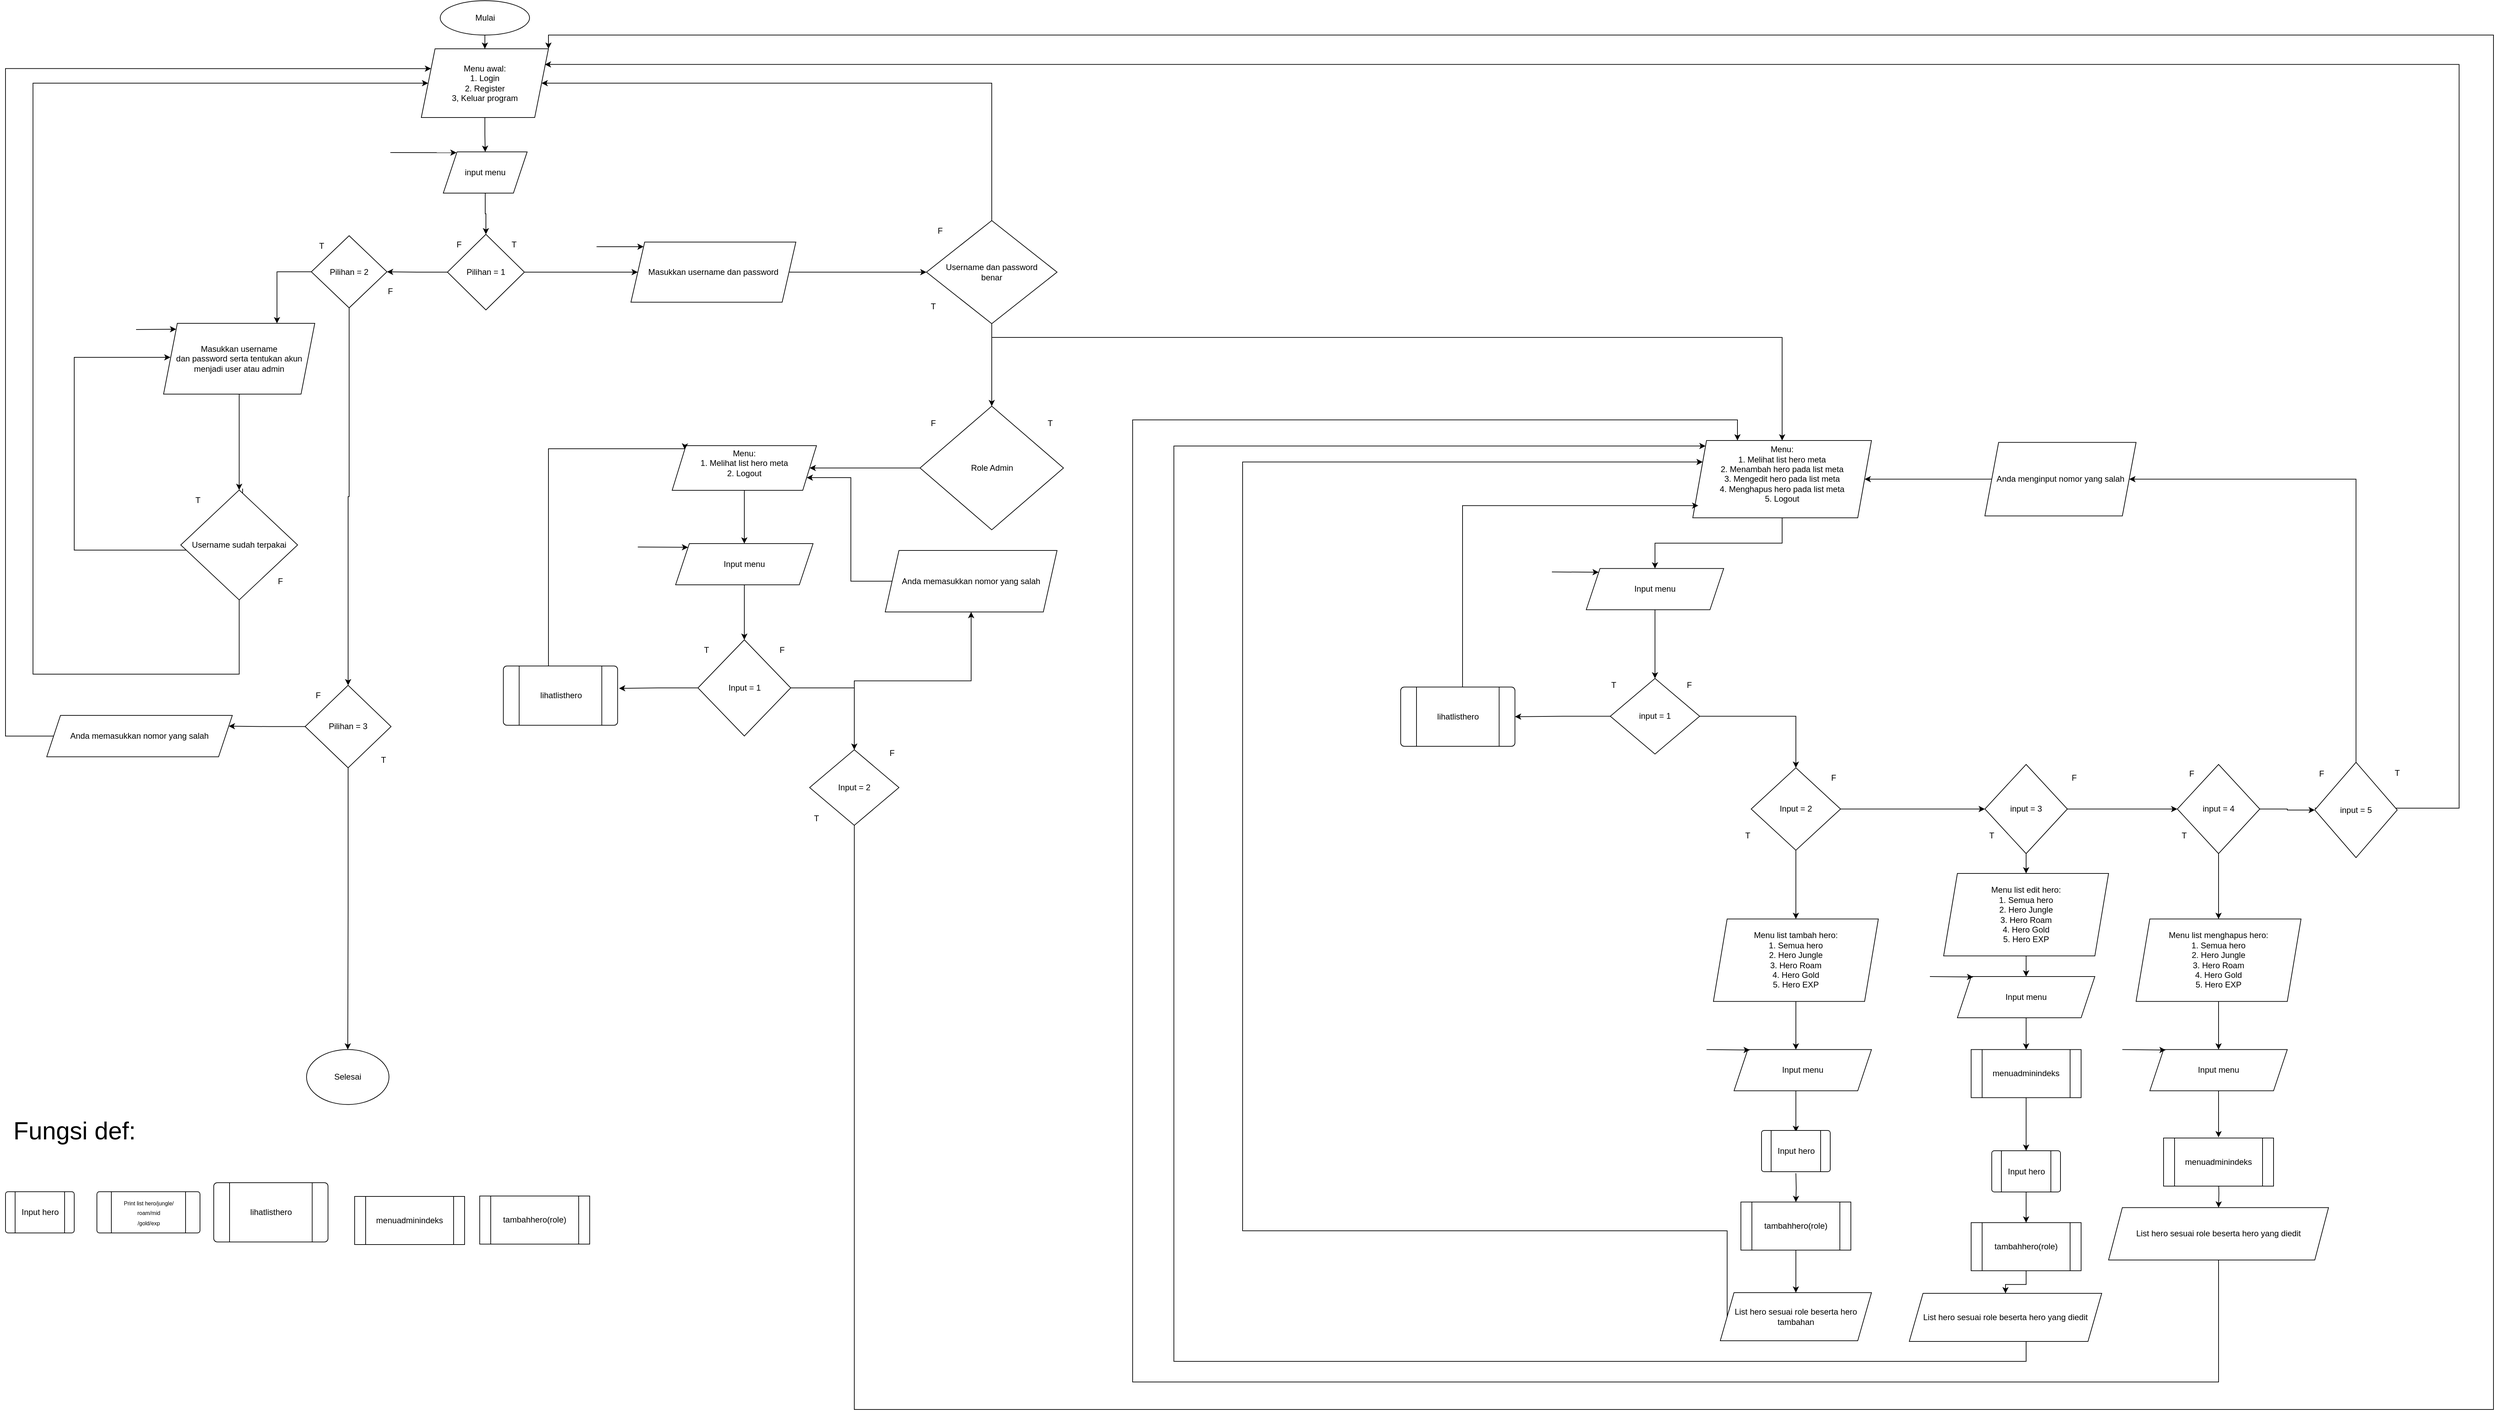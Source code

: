 <mxfile version="24.7.17" pages="6">
  <diagram id="C5RBs43oDa-KdzZeNtuy" name="Page-1">
    <mxGraphModel dx="3147" dy="1102" grid="1" gridSize="10" guides="1" tooltips="1" connect="1" arrows="1" fold="1" page="1" pageScale="1" pageWidth="827" pageHeight="1169" math="0" shadow="0">
      <root>
        <mxCell id="WIyWlLk6GJQsqaUBKTNV-0" />
        <mxCell id="WIyWlLk6GJQsqaUBKTNV-1" parent="WIyWlLk6GJQsqaUBKTNV-0" />
        <mxCell id="SujRIby61cQIM5RwpC2A-5" style="edgeStyle=orthogonalEdgeStyle;rounded=0;orthogonalLoop=1;jettySize=auto;html=1;entryX=0.5;entryY=0;entryDx=0;entryDy=0;" parent="WIyWlLk6GJQsqaUBKTNV-1" source="SujRIby61cQIM5RwpC2A-1" target="SujRIby61cQIM5RwpC2A-3" edge="1">
          <mxGeometry relative="1" as="geometry" />
        </mxCell>
        <mxCell id="SujRIby61cQIM5RwpC2A-1" value="Mulai" style="ellipse;whiteSpace=wrap;html=1;" parent="WIyWlLk6GJQsqaUBKTNV-1" vertex="1">
          <mxGeometry x="-37.5" y="80" width="130" height="50" as="geometry" />
        </mxCell>
        <mxCell id="Et-MoG0182IqSnVWw1z1-0" style="edgeStyle=orthogonalEdgeStyle;rounded=0;orthogonalLoop=1;jettySize=auto;html=1;entryX=0.5;entryY=0;entryDx=0;entryDy=0;" parent="WIyWlLk6GJQsqaUBKTNV-1" source="SujRIby61cQIM5RwpC2A-3" target="SujRIby61cQIM5RwpC2A-16" edge="1">
          <mxGeometry relative="1" as="geometry" />
        </mxCell>
        <mxCell id="SujRIby61cQIM5RwpC2A-3" value="&lt;div&gt;&lt;span style=&quot;background-color: initial;&quot;&gt;Menu awal:&lt;/span&gt;&lt;br&gt;&lt;/div&gt;&lt;div&gt;1. Login&lt;/div&gt;&lt;div&gt;2. Register&lt;/div&gt;&lt;div&gt;3, Keluar program&lt;/div&gt;" style="shape=parallelogram;perimeter=parallelogramPerimeter;whiteSpace=wrap;html=1;fixedSize=1;" parent="WIyWlLk6GJQsqaUBKTNV-1" vertex="1">
          <mxGeometry x="-65" y="150" width="185" height="100" as="geometry" />
        </mxCell>
        <mxCell id="Et-MoG0182IqSnVWw1z1-1" style="edgeStyle=orthogonalEdgeStyle;rounded=0;orthogonalLoop=1;jettySize=auto;html=1;entryX=0.5;entryY=0;entryDx=0;entryDy=0;" parent="WIyWlLk6GJQsqaUBKTNV-1" source="SujRIby61cQIM5RwpC2A-16" target="SujRIby61cQIM5RwpC2A-18" edge="1">
          <mxGeometry relative="1" as="geometry" />
        </mxCell>
        <mxCell id="SujRIby61cQIM5RwpC2A-16" value="input menu" style="shape=parallelogram;perimeter=parallelogramPerimeter;whiteSpace=wrap;html=1;fixedSize=1;" parent="WIyWlLk6GJQsqaUBKTNV-1" vertex="1">
          <mxGeometry x="-33" y="300" width="122" height="60" as="geometry" />
        </mxCell>
        <mxCell id="SujRIby61cQIM5RwpC2A-17" value="" style="endArrow=classic;html=1;rounded=0;entryX=0.158;entryY=0.019;entryDx=0;entryDy=0;entryPerimeter=0;" parent="WIyWlLk6GJQsqaUBKTNV-1" target="SujRIby61cQIM5RwpC2A-16" edge="1">
          <mxGeometry width="50" height="50" relative="1" as="geometry">
            <mxPoint x="-110" y="301" as="sourcePoint" />
            <mxPoint x="-40" y="280" as="targetPoint" />
          </mxGeometry>
        </mxCell>
        <mxCell id="znclABgi2BFPKexRemwQ-11" style="edgeStyle=orthogonalEdgeStyle;rounded=0;orthogonalLoop=1;jettySize=auto;html=1;exitX=0;exitY=0.5;exitDx=0;exitDy=0;" parent="WIyWlLk6GJQsqaUBKTNV-1" source="SujRIby61cQIM5RwpC2A-18" target="SujRIby61cQIM5RwpC2A-21" edge="1">
          <mxGeometry relative="1" as="geometry" />
        </mxCell>
        <mxCell id="znclABgi2BFPKexRemwQ-14" style="edgeStyle=orthogonalEdgeStyle;rounded=0;orthogonalLoop=1;jettySize=auto;html=1;" parent="WIyWlLk6GJQsqaUBKTNV-1" source="SujRIby61cQIM5RwpC2A-18" target="znclABgi2BFPKexRemwQ-13" edge="1">
          <mxGeometry relative="1" as="geometry" />
        </mxCell>
        <mxCell id="SujRIby61cQIM5RwpC2A-18" value="Pilihan = 1" style="rhombus;whiteSpace=wrap;html=1;" parent="WIyWlLk6GJQsqaUBKTNV-1" vertex="1">
          <mxGeometry x="-27" y="420" width="112" height="110" as="geometry" />
        </mxCell>
        <mxCell id="SujRIby61cQIM5RwpC2A-19" value="T" style="text;html=1;align=center;verticalAlign=middle;whiteSpace=wrap;rounded=0;" parent="WIyWlLk6GJQsqaUBKTNV-1" vertex="1">
          <mxGeometry x="40" y="420" width="60" height="30" as="geometry" />
        </mxCell>
        <mxCell id="SujRIby61cQIM5RwpC2A-20" value="F" style="text;html=1;align=center;verticalAlign=middle;whiteSpace=wrap;rounded=0;" parent="WIyWlLk6GJQsqaUBKTNV-1" vertex="1">
          <mxGeometry x="-40" y="420" width="60" height="30" as="geometry" />
        </mxCell>
        <mxCell id="znclABgi2BFPKexRemwQ-156" style="edgeStyle=orthogonalEdgeStyle;rounded=0;orthogonalLoop=1;jettySize=auto;html=1;" parent="WIyWlLk6GJQsqaUBKTNV-1" source="f06vRgXJLZa4It2unBZa-2" target="znclABgi2BFPKexRemwQ-155" edge="1">
          <mxGeometry relative="1" as="geometry" />
        </mxCell>
        <mxCell id="f06vRgXJLZa4It2unBZa-3" style="edgeStyle=orthogonalEdgeStyle;rounded=0;orthogonalLoop=1;jettySize=auto;html=1;exitX=0;exitY=0.5;exitDx=0;exitDy=0;entryX=0.75;entryY=0;entryDx=0;entryDy=0;" parent="WIyWlLk6GJQsqaUBKTNV-1" source="SujRIby61cQIM5RwpC2A-21" target="SujRIby61cQIM5RwpC2A-24" edge="1">
          <mxGeometry relative="1" as="geometry" />
        </mxCell>
        <mxCell id="SujRIby61cQIM5RwpC2A-21" value="Pilihan = 2" style="rhombus;whiteSpace=wrap;html=1;" parent="WIyWlLk6GJQsqaUBKTNV-1" vertex="1">
          <mxGeometry x="-225" y="422" width="110" height="105" as="geometry" />
        </mxCell>
        <mxCell id="znclABgi2BFPKexRemwQ-55" style="edgeStyle=orthogonalEdgeStyle;rounded=0;orthogonalLoop=1;jettySize=auto;html=1;" parent="WIyWlLk6GJQsqaUBKTNV-1" source="SujRIby61cQIM5RwpC2A-24" target="znclABgi2BFPKexRemwQ-54" edge="1">
          <mxGeometry relative="1" as="geometry" />
        </mxCell>
        <mxCell id="SujRIby61cQIM5RwpC2A-24" value="Masukkan username&lt;div&gt;dan password serta tentukan akun menjadi user atau admin&lt;/div&gt;" style="shape=parallelogram;perimeter=parallelogramPerimeter;whiteSpace=wrap;html=1;fixedSize=1;" parent="WIyWlLk6GJQsqaUBKTNV-1" vertex="1">
          <mxGeometry x="-440" y="549.5" width="220" height="103" as="geometry" />
        </mxCell>
        <mxCell id="znclABgi2BFPKexRemwQ-1" value="" style="endArrow=classic;html=1;rounded=0;entryX=0;entryY=0;entryDx=0;entryDy=0;" parent="WIyWlLk6GJQsqaUBKTNV-1" target="SujRIby61cQIM5RwpC2A-24" edge="1">
          <mxGeometry width="50" height="50" relative="1" as="geometry">
            <mxPoint x="-480" y="558.5" as="sourcePoint" />
            <mxPoint x="-430" y="519.5" as="targetPoint" />
            <Array as="points" />
          </mxGeometry>
        </mxCell>
        <mxCell id="znclABgi2BFPKexRemwQ-23" style="edgeStyle=orthogonalEdgeStyle;rounded=0;orthogonalLoop=1;jettySize=auto;html=1;exitX=1;exitY=0.5;exitDx=0;exitDy=0;" parent="WIyWlLk6GJQsqaUBKTNV-1" source="znclABgi2BFPKexRemwQ-13" target="znclABgi2BFPKexRemwQ-22" edge="1">
          <mxGeometry relative="1" as="geometry">
            <mxPoint x="590.0" y="474.778" as="targetPoint" />
          </mxGeometry>
        </mxCell>
        <mxCell id="znclABgi2BFPKexRemwQ-13" value="Masukkan username dan password" style="shape=parallelogram;perimeter=parallelogramPerimeter;whiteSpace=wrap;html=1;fixedSize=1;" parent="WIyWlLk6GJQsqaUBKTNV-1" vertex="1">
          <mxGeometry x="240" y="431.25" width="240" height="87.5" as="geometry" />
        </mxCell>
        <mxCell id="znclABgi2BFPKexRemwQ-15" value="" style="endArrow=classic;html=1;rounded=0;entryX=0;entryY=0;entryDx=0;entryDy=0;" parent="WIyWlLk6GJQsqaUBKTNV-1" target="znclABgi2BFPKexRemwQ-13" edge="1">
          <mxGeometry width="50" height="50" relative="1" as="geometry">
            <mxPoint x="190" y="438" as="sourcePoint" />
            <mxPoint x="150" y="390" as="targetPoint" />
          </mxGeometry>
        </mxCell>
        <mxCell id="znclABgi2BFPKexRemwQ-26" style="edgeStyle=orthogonalEdgeStyle;rounded=0;orthogonalLoop=1;jettySize=auto;html=1;entryX=1;entryY=0.5;entryDx=0;entryDy=0;" parent="WIyWlLk6GJQsqaUBKTNV-1" source="znclABgi2BFPKexRemwQ-22" target="SujRIby61cQIM5RwpC2A-3" edge="1">
          <mxGeometry relative="1" as="geometry">
            <Array as="points">
              <mxPoint x="765" y="200" />
            </Array>
          </mxGeometry>
        </mxCell>
        <mxCell id="znclABgi2BFPKexRemwQ-28" style="edgeStyle=orthogonalEdgeStyle;rounded=0;orthogonalLoop=1;jettySize=auto;html=1;exitX=0.5;exitY=1;exitDx=0;exitDy=0;" parent="WIyWlLk6GJQsqaUBKTNV-1" source="znclABgi2BFPKexRemwQ-22" target="znclABgi2BFPKexRemwQ-27" edge="1">
          <mxGeometry relative="1" as="geometry" />
        </mxCell>
        <mxCell id="znclABgi2BFPKexRemwQ-22" value="Username dan password&lt;div&gt;benar&lt;/div&gt;" style="rhombus;whiteSpace=wrap;html=1;" parent="WIyWlLk6GJQsqaUBKTNV-1" vertex="1">
          <mxGeometry x="670" y="400" width="190" height="150" as="geometry" />
        </mxCell>
        <mxCell id="znclABgi2BFPKexRemwQ-24" value="T" style="text;html=1;align=center;verticalAlign=middle;whiteSpace=wrap;rounded=0;" parent="WIyWlLk6GJQsqaUBKTNV-1" vertex="1">
          <mxGeometry x="650" y="510" width="60" height="30" as="geometry" />
        </mxCell>
        <mxCell id="znclABgi2BFPKexRemwQ-25" value="F" style="text;html=1;align=center;verticalAlign=middle;whiteSpace=wrap;rounded=0;" parent="WIyWlLk6GJQsqaUBKTNV-1" vertex="1">
          <mxGeometry x="660" y="400" width="60" height="30" as="geometry" />
        </mxCell>
        <mxCell id="znclABgi2BFPKexRemwQ-32" style="edgeStyle=orthogonalEdgeStyle;rounded=0;orthogonalLoop=1;jettySize=auto;html=1;exitX=0;exitY=0.5;exitDx=0;exitDy=0;entryX=1;entryY=0.5;entryDx=0;entryDy=0;" parent="WIyWlLk6GJQsqaUBKTNV-1" source="znclABgi2BFPKexRemwQ-27" target="znclABgi2BFPKexRemwQ-31" edge="1">
          <mxGeometry relative="1" as="geometry" />
        </mxCell>
        <mxCell id="znclABgi2BFPKexRemwQ-108" style="edgeStyle=orthogonalEdgeStyle;rounded=0;orthogonalLoop=1;jettySize=auto;html=1;entryX=0.5;entryY=0;entryDx=0;entryDy=0;" parent="WIyWlLk6GJQsqaUBKTNV-1" source="znclABgi2BFPKexRemwQ-27" target="znclABgi2BFPKexRemwQ-68" edge="1">
          <mxGeometry relative="1" as="geometry">
            <Array as="points">
              <mxPoint x="870" y="570" />
              <mxPoint x="1565" y="570" />
            </Array>
          </mxGeometry>
        </mxCell>
        <mxCell id="znclABgi2BFPKexRemwQ-27" value="Role Admin" style="rhombus;whiteSpace=wrap;html=1;" parent="WIyWlLk6GJQsqaUBKTNV-1" vertex="1">
          <mxGeometry x="660.63" y="670" width="208.75" height="180" as="geometry" />
        </mxCell>
        <mxCell id="znclABgi2BFPKexRemwQ-29" value="T" style="text;html=1;align=center;verticalAlign=middle;whiteSpace=wrap;rounded=0;" parent="WIyWlLk6GJQsqaUBKTNV-1" vertex="1">
          <mxGeometry x="820" y="680" width="60" height="30" as="geometry" />
        </mxCell>
        <mxCell id="znclABgi2BFPKexRemwQ-30" value="F" style="text;html=1;align=center;verticalAlign=middle;whiteSpace=wrap;rounded=0;" parent="WIyWlLk6GJQsqaUBKTNV-1" vertex="1">
          <mxGeometry x="650" y="680" width="60" height="30" as="geometry" />
        </mxCell>
        <mxCell id="znclABgi2BFPKexRemwQ-34" style="edgeStyle=orthogonalEdgeStyle;rounded=0;orthogonalLoop=1;jettySize=auto;html=1;exitX=0.5;exitY=1;exitDx=0;exitDy=0;entryX=0.5;entryY=0;entryDx=0;entryDy=0;" parent="WIyWlLk6GJQsqaUBKTNV-1" source="znclABgi2BFPKexRemwQ-31" target="znclABgi2BFPKexRemwQ-33" edge="1">
          <mxGeometry relative="1" as="geometry" />
        </mxCell>
        <mxCell id="znclABgi2BFPKexRemwQ-31" value="Menu:&lt;div&gt;1. Melihat list hero meta&lt;/div&gt;&lt;div&gt;2. Logout&lt;/div&gt;&lt;div&gt;&lt;br&gt;&lt;/div&gt;" style="shape=parallelogram;perimeter=parallelogramPerimeter;whiteSpace=wrap;html=1;fixedSize=1;" parent="WIyWlLk6GJQsqaUBKTNV-1" vertex="1">
          <mxGeometry x="300" y="727.5" width="210" height="65" as="geometry" />
        </mxCell>
        <mxCell id="znclABgi2BFPKexRemwQ-38" style="edgeStyle=orthogonalEdgeStyle;rounded=0;orthogonalLoop=1;jettySize=auto;html=1;exitX=0.5;exitY=1;exitDx=0;exitDy=0;entryX=0.5;entryY=0;entryDx=0;entryDy=0;" parent="WIyWlLk6GJQsqaUBKTNV-1" source="znclABgi2BFPKexRemwQ-33" target="znclABgi2BFPKexRemwQ-37" edge="1">
          <mxGeometry relative="1" as="geometry" />
        </mxCell>
        <mxCell id="znclABgi2BFPKexRemwQ-33" value="Input menu" style="shape=parallelogram;perimeter=parallelogramPerimeter;whiteSpace=wrap;html=1;fixedSize=1;" parent="WIyWlLk6GJQsqaUBKTNV-1" vertex="1">
          <mxGeometry x="305" y="870" width="200" height="60" as="geometry" />
        </mxCell>
        <mxCell id="znclABgi2BFPKexRemwQ-35" style="edgeStyle=orthogonalEdgeStyle;rounded=0;orthogonalLoop=1;jettySize=auto;html=1;exitX=0.5;exitY=1;exitDx=0;exitDy=0;" parent="WIyWlLk6GJQsqaUBKTNV-1" source="znclABgi2BFPKexRemwQ-31" target="znclABgi2BFPKexRemwQ-31" edge="1">
          <mxGeometry relative="1" as="geometry" />
        </mxCell>
        <mxCell id="znclABgi2BFPKexRemwQ-36" value="" style="endArrow=classic;html=1;rounded=0;entryX=0;entryY=0;entryDx=0;entryDy=0;" parent="WIyWlLk6GJQsqaUBKTNV-1" target="znclABgi2BFPKexRemwQ-33" edge="1">
          <mxGeometry width="50" height="50" relative="1" as="geometry">
            <mxPoint x="250" y="875" as="sourcePoint" />
            <mxPoint x="200" y="870" as="targetPoint" />
          </mxGeometry>
        </mxCell>
        <mxCell id="znclABgi2BFPKexRemwQ-51" style="edgeStyle=orthogonalEdgeStyle;rounded=0;orthogonalLoop=1;jettySize=auto;html=1;" parent="WIyWlLk6GJQsqaUBKTNV-1" source="znclABgi2BFPKexRemwQ-37" target="znclABgi2BFPKexRemwQ-50" edge="1">
          <mxGeometry relative="1" as="geometry" />
        </mxCell>
        <mxCell id="znclABgi2BFPKexRemwQ-37" value="Input = 1" style="rhombus;whiteSpace=wrap;html=1;" parent="WIyWlLk6GJQsqaUBKTNV-1" vertex="1">
          <mxGeometry x="337.5" y="1010" width="135" height="140" as="geometry" />
        </mxCell>
        <mxCell id="znclABgi2BFPKexRemwQ-47" value="F" style="text;html=1;align=center;verticalAlign=middle;whiteSpace=wrap;rounded=0;" parent="WIyWlLk6GJQsqaUBKTNV-1" vertex="1">
          <mxGeometry x="-140" y="488.25" width="60" height="30" as="geometry" />
        </mxCell>
        <mxCell id="znclABgi2BFPKexRemwQ-49" value="T" style="text;html=1;align=center;verticalAlign=middle;whiteSpace=wrap;rounded=0;" parent="WIyWlLk6GJQsqaUBKTNV-1" vertex="1">
          <mxGeometry x="-240" y="422" width="60" height="30" as="geometry" />
        </mxCell>
        <mxCell id="znclABgi2BFPKexRemwQ-65" style="edgeStyle=orthogonalEdgeStyle;rounded=0;orthogonalLoop=1;jettySize=auto;html=1;entryX=0.5;entryY=1;entryDx=0;entryDy=0;" parent="WIyWlLk6GJQsqaUBKTNV-1" source="znclABgi2BFPKexRemwQ-50" target="znclABgi2BFPKexRemwQ-64" edge="1">
          <mxGeometry relative="1" as="geometry" />
        </mxCell>
        <mxCell id="f06vRgXJLZa4It2unBZa-1" style="edgeStyle=orthogonalEdgeStyle;rounded=0;orthogonalLoop=1;jettySize=auto;html=1;entryX=1;entryY=0;entryDx=0;entryDy=0;" parent="WIyWlLk6GJQsqaUBKTNV-1" source="znclABgi2BFPKexRemwQ-50" target="SujRIby61cQIM5RwpC2A-3" edge="1">
          <mxGeometry relative="1" as="geometry">
            <Array as="points">
              <mxPoint x="565" y="2130" />
              <mxPoint x="2950" y="2130" />
              <mxPoint x="2950" y="130" />
              <mxPoint x="120" y="130" />
            </Array>
          </mxGeometry>
        </mxCell>
        <mxCell id="znclABgi2BFPKexRemwQ-50" value="Input = 2" style="rhombus;whiteSpace=wrap;html=1;" parent="WIyWlLk6GJQsqaUBKTNV-1" vertex="1">
          <mxGeometry x="500" y="1170" width="130" height="110" as="geometry" />
        </mxCell>
        <mxCell id="znclABgi2BFPKexRemwQ-52" value="F" style="text;html=1;align=center;verticalAlign=middle;whiteSpace=wrap;rounded=0;" parent="WIyWlLk6GJQsqaUBKTNV-1" vertex="1">
          <mxGeometry x="430" y="1010" width="60" height="30" as="geometry" />
        </mxCell>
        <mxCell id="znclABgi2BFPKexRemwQ-53" value="T" style="text;html=1;align=center;verticalAlign=middle;whiteSpace=wrap;rounded=0;" parent="WIyWlLk6GJQsqaUBKTNV-1" vertex="1">
          <mxGeometry x="320" y="1010" width="60" height="30" as="geometry" />
        </mxCell>
        <mxCell id="znclABgi2BFPKexRemwQ-58" style="edgeStyle=orthogonalEdgeStyle;rounded=0;orthogonalLoop=1;jettySize=auto;html=1;entryX=0;entryY=0.5;entryDx=0;entryDy=0;" parent="WIyWlLk6GJQsqaUBKTNV-1" edge="1">
          <mxGeometry relative="1" as="geometry">
            <mxPoint x="-325.0" y="790.0" as="sourcePoint" />
            <mxPoint x="-430" y="599" as="targetPoint" />
            <Array as="points">
              <mxPoint x="-325" y="879.5" />
              <mxPoint x="-570" y="879.5" />
              <mxPoint x="-570" y="599.5" />
            </Array>
          </mxGeometry>
        </mxCell>
        <mxCell id="znclABgi2BFPKexRemwQ-62" style="edgeStyle=orthogonalEdgeStyle;rounded=0;orthogonalLoop=1;jettySize=auto;html=1;entryX=0;entryY=0.5;entryDx=0;entryDy=0;" parent="WIyWlLk6GJQsqaUBKTNV-1" source="znclABgi2BFPKexRemwQ-54" target="SujRIby61cQIM5RwpC2A-3" edge="1">
          <mxGeometry relative="1" as="geometry">
            <Array as="points">
              <mxPoint x="-330" y="1060" />
              <mxPoint x="-630" y="1060" />
              <mxPoint x="-630" y="200" />
            </Array>
          </mxGeometry>
        </mxCell>
        <mxCell id="znclABgi2BFPKexRemwQ-54" value="Username sudah terpakai" style="rhombus;whiteSpace=wrap;html=1;" parent="WIyWlLk6GJQsqaUBKTNV-1" vertex="1">
          <mxGeometry x="-415" y="792" width="170" height="160" as="geometry" />
        </mxCell>
        <mxCell id="znclABgi2BFPKexRemwQ-56" value="F" style="text;html=1;align=center;verticalAlign=middle;whiteSpace=wrap;rounded=0;" parent="WIyWlLk6GJQsqaUBKTNV-1" vertex="1">
          <mxGeometry x="-300" y="909.5" width="60" height="30" as="geometry" />
        </mxCell>
        <mxCell id="znclABgi2BFPKexRemwQ-57" value="T" style="text;html=1;align=center;verticalAlign=middle;whiteSpace=wrap;rounded=0;" parent="WIyWlLk6GJQsqaUBKTNV-1" vertex="1">
          <mxGeometry x="-420" y="792" width="60" height="30" as="geometry" />
        </mxCell>
        <mxCell id="znclABgi2BFPKexRemwQ-63" value="F" style="text;html=1;align=center;verticalAlign=middle;whiteSpace=wrap;rounded=0;" parent="WIyWlLk6GJQsqaUBKTNV-1" vertex="1">
          <mxGeometry x="590" y="1160" width="60" height="30" as="geometry" />
        </mxCell>
        <mxCell id="znclABgi2BFPKexRemwQ-67" style="edgeStyle=orthogonalEdgeStyle;rounded=0;orthogonalLoop=1;jettySize=auto;html=1;entryX=1;entryY=0.75;entryDx=0;entryDy=0;" parent="WIyWlLk6GJQsqaUBKTNV-1" source="znclABgi2BFPKexRemwQ-64" target="znclABgi2BFPKexRemwQ-31" edge="1">
          <mxGeometry relative="1" as="geometry">
            <Array as="points">
              <mxPoint x="560" y="925" />
              <mxPoint x="560" y="774" />
            </Array>
          </mxGeometry>
        </mxCell>
        <mxCell id="znclABgi2BFPKexRemwQ-64" value="Anda memasukkan nomor yang salah" style="shape=parallelogram;perimeter=parallelogramPerimeter;whiteSpace=wrap;html=1;fixedSize=1;" parent="WIyWlLk6GJQsqaUBKTNV-1" vertex="1">
          <mxGeometry x="610" y="880" width="250" height="89.5" as="geometry" />
        </mxCell>
        <mxCell id="znclABgi2BFPKexRemwQ-74" style="edgeStyle=orthogonalEdgeStyle;rounded=0;orthogonalLoop=1;jettySize=auto;html=1;" parent="WIyWlLk6GJQsqaUBKTNV-1" source="znclABgi2BFPKexRemwQ-68" target="znclABgi2BFPKexRemwQ-72" edge="1">
          <mxGeometry relative="1" as="geometry" />
        </mxCell>
        <mxCell id="znclABgi2BFPKexRemwQ-68" value="Menu:&lt;div&gt;1. Melihat list hero meta&lt;/div&gt;&lt;div&gt;2. Menambah hero pada list meta&lt;/div&gt;&lt;div&gt;3. Mengedit hero pada list meta&lt;/div&gt;&lt;div&gt;4. Menghapus hero pada list meta&lt;/div&gt;&lt;div&gt;5. Logout&lt;/div&gt;&lt;div&gt;&lt;br&gt;&lt;/div&gt;" style="shape=parallelogram;perimeter=parallelogramPerimeter;whiteSpace=wrap;html=1;fixedSize=1;" parent="WIyWlLk6GJQsqaUBKTNV-1" vertex="1">
          <mxGeometry x="1785" y="720" width="260" height="112.5" as="geometry" />
        </mxCell>
        <mxCell id="znclABgi2BFPKexRemwQ-76" style="edgeStyle=orthogonalEdgeStyle;rounded=0;orthogonalLoop=1;jettySize=auto;html=1;entryX=0.5;entryY=0;entryDx=0;entryDy=0;" parent="WIyWlLk6GJQsqaUBKTNV-1" source="znclABgi2BFPKexRemwQ-72" target="znclABgi2BFPKexRemwQ-75" edge="1">
          <mxGeometry relative="1" as="geometry" />
        </mxCell>
        <mxCell id="znclABgi2BFPKexRemwQ-72" value="Input menu" style="shape=parallelogram;perimeter=parallelogramPerimeter;whiteSpace=wrap;html=1;fixedSize=1;" parent="WIyWlLk6GJQsqaUBKTNV-1" vertex="1">
          <mxGeometry x="1630" y="906.25" width="200" height="60" as="geometry" />
        </mxCell>
        <mxCell id="znclABgi2BFPKexRemwQ-73" value="" style="endArrow=classic;html=1;rounded=0;entryX=0;entryY=0;entryDx=0;entryDy=0;" parent="WIyWlLk6GJQsqaUBKTNV-1" target="znclABgi2BFPKexRemwQ-72" edge="1">
          <mxGeometry width="50" height="50" relative="1" as="geometry">
            <mxPoint x="1580" y="911.25" as="sourcePoint" />
            <mxPoint x="1530" y="895.75" as="targetPoint" />
          </mxGeometry>
        </mxCell>
        <mxCell id="znclABgi2BFPKexRemwQ-95" style="edgeStyle=orthogonalEdgeStyle;rounded=0;orthogonalLoop=1;jettySize=auto;html=1;" parent="WIyWlLk6GJQsqaUBKTNV-1" source="znclABgi2BFPKexRemwQ-75" target="znclABgi2BFPKexRemwQ-94" edge="1">
          <mxGeometry relative="1" as="geometry" />
        </mxCell>
        <mxCell id="AtoXRrAh8PI-e4CHLcn1-75" style="edgeStyle=orthogonalEdgeStyle;rounded=0;orthogonalLoop=1;jettySize=auto;html=1;entryX=1;entryY=0.5;entryDx=0;entryDy=0;" parent="WIyWlLk6GJQsqaUBKTNV-1" source="znclABgi2BFPKexRemwQ-75" target="AtoXRrAh8PI-e4CHLcn1-73" edge="1">
          <mxGeometry relative="1" as="geometry" />
        </mxCell>
        <mxCell id="znclABgi2BFPKexRemwQ-75" value="input = 1" style="rhombus;whiteSpace=wrap;html=1;" parent="WIyWlLk6GJQsqaUBKTNV-1" vertex="1">
          <mxGeometry x="1665" y="1066.25" width="130" height="110" as="geometry" />
        </mxCell>
        <mxCell id="znclABgi2BFPKexRemwQ-91" value="T" style="text;html=1;align=center;verticalAlign=middle;whiteSpace=wrap;rounded=0;" parent="WIyWlLk6GJQsqaUBKTNV-1" vertex="1">
          <mxGeometry x="480" y="1255" width="60" height="30" as="geometry" />
        </mxCell>
        <mxCell id="znclABgi2BFPKexRemwQ-92" value="F" style="text;html=1;align=center;verticalAlign=middle;whiteSpace=wrap;rounded=0;" parent="WIyWlLk6GJQsqaUBKTNV-1" vertex="1">
          <mxGeometry x="1750" y="1061.25" width="60" height="30" as="geometry" />
        </mxCell>
        <mxCell id="znclABgi2BFPKexRemwQ-93" value="T" style="text;html=1;align=center;verticalAlign=middle;whiteSpace=wrap;rounded=0;" parent="WIyWlLk6GJQsqaUBKTNV-1" vertex="1">
          <mxGeometry x="1835" y="1280" width="60" height="30" as="geometry" />
        </mxCell>
        <mxCell id="znclABgi2BFPKexRemwQ-97" style="edgeStyle=orthogonalEdgeStyle;rounded=0;orthogonalLoop=1;jettySize=auto;html=1;entryX=0.5;entryY=0;entryDx=0;entryDy=0;" parent="WIyWlLk6GJQsqaUBKTNV-1" source="znclABgi2BFPKexRemwQ-94" target="znclABgi2BFPKexRemwQ-96" edge="1">
          <mxGeometry relative="1" as="geometry" />
        </mxCell>
        <mxCell id="znclABgi2BFPKexRemwQ-118" style="edgeStyle=orthogonalEdgeStyle;rounded=0;orthogonalLoop=1;jettySize=auto;html=1;entryX=0;entryY=0.5;entryDx=0;entryDy=0;" parent="WIyWlLk6GJQsqaUBKTNV-1" source="znclABgi2BFPKexRemwQ-94" target="znclABgi2BFPKexRemwQ-117" edge="1">
          <mxGeometry relative="1" as="geometry" />
        </mxCell>
        <mxCell id="znclABgi2BFPKexRemwQ-94" value="Input = 2" style="rhombus;whiteSpace=wrap;html=1;" parent="WIyWlLk6GJQsqaUBKTNV-1" vertex="1">
          <mxGeometry x="1870" y="1196.25" width="130" height="120" as="geometry" />
        </mxCell>
        <mxCell id="znclABgi2BFPKexRemwQ-99" style="edgeStyle=orthogonalEdgeStyle;rounded=0;orthogonalLoop=1;jettySize=auto;html=1;entryX=0.5;entryY=0;entryDx=0;entryDy=0;" parent="WIyWlLk6GJQsqaUBKTNV-1" source="znclABgi2BFPKexRemwQ-96" edge="1">
          <mxGeometry relative="1" as="geometry">
            <mxPoint x="1935" y="1606.25" as="targetPoint" />
          </mxGeometry>
        </mxCell>
        <mxCell id="znclABgi2BFPKexRemwQ-96" value="Menu list tambah hero:&lt;br&gt;1. Semua hero&lt;div&gt;2. Hero Jungle&lt;/div&gt;&lt;div&gt;3. Hero Roam&lt;/div&gt;&lt;div&gt;4. Hero Gold&lt;/div&gt;&lt;div&gt;5. Hero EXP&lt;/div&gt;" style="shape=parallelogram;perimeter=parallelogramPerimeter;whiteSpace=wrap;html=1;fixedSize=1;" parent="WIyWlLk6GJQsqaUBKTNV-1" vertex="1">
          <mxGeometry x="1815" y="1416.25" width="240" height="120" as="geometry" />
        </mxCell>
        <mxCell id="znclABgi2BFPKexRemwQ-101" style="edgeStyle=orthogonalEdgeStyle;rounded=0;orthogonalLoop=1;jettySize=auto;html=1;entryX=0.5;entryY=0;entryDx=0;entryDy=0;" parent="WIyWlLk6GJQsqaUBKTNV-1" edge="1">
          <mxGeometry relative="1" as="geometry">
            <mxPoint x="1935" y="1666.25" as="sourcePoint" />
            <mxPoint x="1935" y="1726.25" as="targetPoint" />
          </mxGeometry>
        </mxCell>
        <mxCell id="znclABgi2BFPKexRemwQ-107" style="edgeStyle=orthogonalEdgeStyle;rounded=0;orthogonalLoop=1;jettySize=auto;html=1;entryX=0.5;entryY=0;entryDx=0;entryDy=0;" parent="WIyWlLk6GJQsqaUBKTNV-1" target="znclABgi2BFPKexRemwQ-106" edge="1" source="OiEz7vFLoj9kfASw_-Lv-0">
          <mxGeometry relative="1" as="geometry">
            <mxPoint x="1935" y="1786.25" as="sourcePoint" />
          </mxGeometry>
        </mxCell>
        <mxCell id="znclABgi2BFPKexRemwQ-111" style="edgeStyle=orthogonalEdgeStyle;rounded=0;orthogonalLoop=1;jettySize=auto;html=1;entryX=0;entryY=0.25;entryDx=0;entryDy=0;exitX=0;exitY=0.5;exitDx=0;exitDy=0;" parent="WIyWlLk6GJQsqaUBKTNV-1" source="znclABgi2BFPKexRemwQ-106" target="znclABgi2BFPKexRemwQ-68" edge="1">
          <mxGeometry relative="1" as="geometry">
            <mxPoint x="1700" y="1870" as="sourcePoint" />
            <Array as="points">
              <mxPoint x="1130" y="1870" />
              <mxPoint x="1130" y="751" />
            </Array>
          </mxGeometry>
        </mxCell>
        <mxCell id="znclABgi2BFPKexRemwQ-106" value="List hero sesuai role beserta hero tambahan" style="shape=parallelogram;perimeter=parallelogramPerimeter;whiteSpace=wrap;html=1;fixedSize=1;" parent="WIyWlLk6GJQsqaUBKTNV-1" vertex="1">
          <mxGeometry x="1825" y="1960" width="220" height="70" as="geometry" />
        </mxCell>
        <mxCell id="znclABgi2BFPKexRemwQ-112" value="T" style="text;html=1;align=center;verticalAlign=middle;whiteSpace=wrap;rounded=0;" parent="WIyWlLk6GJQsqaUBKTNV-1" vertex="1">
          <mxGeometry x="1640" y="1061.25" width="60" height="30" as="geometry" />
        </mxCell>
        <mxCell id="znclABgi2BFPKexRemwQ-113" value="F" style="text;html=1;align=center;verticalAlign=middle;whiteSpace=wrap;rounded=0;" parent="WIyWlLk6GJQsqaUBKTNV-1" vertex="1">
          <mxGeometry x="1960" y="1196.25" width="60" height="30" as="geometry" />
        </mxCell>
        <mxCell id="znclABgi2BFPKexRemwQ-120" style="edgeStyle=orthogonalEdgeStyle;rounded=0;orthogonalLoop=1;jettySize=auto;html=1;entryX=0.5;entryY=0;entryDx=0;entryDy=0;" parent="WIyWlLk6GJQsqaUBKTNV-1" source="znclABgi2BFPKexRemwQ-117" target="znclABgi2BFPKexRemwQ-119" edge="1">
          <mxGeometry relative="1" as="geometry" />
        </mxCell>
        <mxCell id="znclABgi2BFPKexRemwQ-132" style="edgeStyle=orthogonalEdgeStyle;rounded=0;orthogonalLoop=1;jettySize=auto;html=1;entryX=0;entryY=0.5;entryDx=0;entryDy=0;" parent="WIyWlLk6GJQsqaUBKTNV-1" source="znclABgi2BFPKexRemwQ-117" target="znclABgi2BFPKexRemwQ-131" edge="1">
          <mxGeometry relative="1" as="geometry" />
        </mxCell>
        <mxCell id="znclABgi2BFPKexRemwQ-117" value="input = 3" style="rhombus;whiteSpace=wrap;html=1;" parent="WIyWlLk6GJQsqaUBKTNV-1" vertex="1">
          <mxGeometry x="2210" y="1191.37" width="120" height="129.75" as="geometry" />
        </mxCell>
        <mxCell id="znclABgi2BFPKexRemwQ-124" style="edgeStyle=orthogonalEdgeStyle;rounded=0;orthogonalLoop=1;jettySize=auto;html=1;entryX=0.5;entryY=0;entryDx=0;entryDy=0;" parent="WIyWlLk6GJQsqaUBKTNV-1" source="znclABgi2BFPKexRemwQ-119" target="znclABgi2BFPKexRemwQ-121" edge="1">
          <mxGeometry relative="1" as="geometry" />
        </mxCell>
        <mxCell id="znclABgi2BFPKexRemwQ-119" value="Menu list edit hero:&lt;br&gt;1. Semua hero&lt;div&gt;2. Hero Jungle&lt;/div&gt;&lt;div&gt;3. Hero Roam&lt;/div&gt;&lt;div&gt;4. Hero Gold&lt;/div&gt;&lt;div&gt;5. Hero EXP&lt;/div&gt;" style="shape=parallelogram;perimeter=parallelogramPerimeter;whiteSpace=wrap;html=1;fixedSize=1;" parent="WIyWlLk6GJQsqaUBKTNV-1" vertex="1">
          <mxGeometry x="2150" y="1350" width="240" height="120" as="geometry" />
        </mxCell>
        <mxCell id="OiEz7vFLoj9kfASw_-Lv-3" style="edgeStyle=orthogonalEdgeStyle;rounded=0;orthogonalLoop=1;jettySize=auto;html=1;" edge="1" parent="WIyWlLk6GJQsqaUBKTNV-1" source="znclABgi2BFPKexRemwQ-121" target="AtoXRrAh8PI-e4CHLcn1-169">
          <mxGeometry relative="1" as="geometry" />
        </mxCell>
        <mxCell id="znclABgi2BFPKexRemwQ-121" value="Input menu" style="shape=parallelogram;perimeter=parallelogramPerimeter;whiteSpace=wrap;html=1;fixedSize=1;" parent="WIyWlLk6GJQsqaUBKTNV-1" vertex="1">
          <mxGeometry x="2170" y="1500" width="200" height="60" as="geometry" />
        </mxCell>
        <mxCell id="znclABgi2BFPKexRemwQ-123" value="" style="endArrow=classic;html=1;rounded=0;entryX=0;entryY=0;entryDx=0;entryDy=0;" parent="WIyWlLk6GJQsqaUBKTNV-1" edge="1">
          <mxGeometry width="50" height="50" relative="1" as="geometry">
            <mxPoint x="2130" y="1500" as="sourcePoint" />
            <mxPoint x="2193" y="1500.75" as="targetPoint" />
          </mxGeometry>
        </mxCell>
        <mxCell id="znclABgi2BFPKexRemwQ-130" style="edgeStyle=orthogonalEdgeStyle;rounded=0;orthogonalLoop=1;jettySize=auto;html=1;entryX=0;entryY=0;entryDx=0;entryDy=0;" parent="WIyWlLk6GJQsqaUBKTNV-1" source="znclABgi2BFPKexRemwQ-128" target="znclABgi2BFPKexRemwQ-68" edge="1">
          <mxGeometry relative="1" as="geometry">
            <Array as="points">
              <mxPoint x="2270" y="2060" />
              <mxPoint x="1030" y="2060" />
              <mxPoint x="1030" y="728" />
            </Array>
          </mxGeometry>
        </mxCell>
        <mxCell id="znclABgi2BFPKexRemwQ-128" value="List hero sesuai role beserta hero yang diedit" style="shape=parallelogram;perimeter=parallelogramPerimeter;whiteSpace=wrap;html=1;fixedSize=1;" parent="WIyWlLk6GJQsqaUBKTNV-1" vertex="1">
          <mxGeometry x="2100" y="1961" width="280" height="70" as="geometry" />
        </mxCell>
        <mxCell id="znclABgi2BFPKexRemwQ-134" style="edgeStyle=orthogonalEdgeStyle;rounded=0;orthogonalLoop=1;jettySize=auto;html=1;entryX=0.5;entryY=0;entryDx=0;entryDy=0;" parent="WIyWlLk6GJQsqaUBKTNV-1" source="znclABgi2BFPKexRemwQ-131" target="znclABgi2BFPKexRemwQ-133" edge="1">
          <mxGeometry relative="1" as="geometry" />
        </mxCell>
        <mxCell id="znclABgi2BFPKexRemwQ-160" style="edgeStyle=orthogonalEdgeStyle;rounded=0;orthogonalLoop=1;jettySize=auto;html=1;" parent="WIyWlLk6GJQsqaUBKTNV-1" source="znclABgi2BFPKexRemwQ-131" target="znclABgi2BFPKexRemwQ-159" edge="1">
          <mxGeometry relative="1" as="geometry" />
        </mxCell>
        <mxCell id="znclABgi2BFPKexRemwQ-131" value="input = 4" style="rhombus;whiteSpace=wrap;html=1;" parent="WIyWlLk6GJQsqaUBKTNV-1" vertex="1">
          <mxGeometry x="2490" y="1191.37" width="120" height="129.75" as="geometry" />
        </mxCell>
        <mxCell id="znclABgi2BFPKexRemwQ-137" style="edgeStyle=orthogonalEdgeStyle;rounded=0;orthogonalLoop=1;jettySize=auto;html=1;entryX=0.5;entryY=0;entryDx=0;entryDy=0;" parent="WIyWlLk6GJQsqaUBKTNV-1" source="znclABgi2BFPKexRemwQ-133" target="znclABgi2BFPKexRemwQ-135" edge="1">
          <mxGeometry relative="1" as="geometry" />
        </mxCell>
        <mxCell id="znclABgi2BFPKexRemwQ-133" value="Menu list menghapus hero:&lt;br&gt;1. Semua hero&lt;div&gt;2. Hero Jungle&lt;/div&gt;&lt;div&gt;3. Hero Roam&lt;/div&gt;&lt;div&gt;4. Hero Gold&lt;/div&gt;&lt;div&gt;5. Hero EXP&lt;/div&gt;" style="shape=parallelogram;perimeter=parallelogramPerimeter;whiteSpace=wrap;html=1;fixedSize=1;" parent="WIyWlLk6GJQsqaUBKTNV-1" vertex="1">
          <mxGeometry x="2430" y="1416.25" width="240" height="120" as="geometry" />
        </mxCell>
        <mxCell id="znclABgi2BFPKexRemwQ-140" style="edgeStyle=orthogonalEdgeStyle;rounded=0;orthogonalLoop=1;jettySize=auto;html=1;entryX=0.5;entryY=0;entryDx=0;entryDy=0;" parent="WIyWlLk6GJQsqaUBKTNV-1" source="znclABgi2BFPKexRemwQ-135" edge="1">
          <mxGeometry relative="1" as="geometry">
            <mxPoint x="2550" y="1734" as="targetPoint" />
          </mxGeometry>
        </mxCell>
        <mxCell id="znclABgi2BFPKexRemwQ-135" value="Input menu" style="shape=parallelogram;perimeter=parallelogramPerimeter;whiteSpace=wrap;html=1;fixedSize=1;" parent="WIyWlLk6GJQsqaUBKTNV-1" vertex="1">
          <mxGeometry x="2450" y="1606.25" width="200" height="60" as="geometry" />
        </mxCell>
        <mxCell id="znclABgi2BFPKexRemwQ-136" value="" style="endArrow=classic;html=1;rounded=0;entryX=0;entryY=0;entryDx=0;entryDy=0;" parent="WIyWlLk6GJQsqaUBKTNV-1" edge="1">
          <mxGeometry width="50" height="50" relative="1" as="geometry">
            <mxPoint x="2410" y="1606.25" as="sourcePoint" />
            <mxPoint x="2473" y="1607" as="targetPoint" />
          </mxGeometry>
        </mxCell>
        <mxCell id="znclABgi2BFPKexRemwQ-142" style="edgeStyle=orthogonalEdgeStyle;rounded=0;orthogonalLoop=1;jettySize=auto;html=1;" parent="WIyWlLk6GJQsqaUBKTNV-1" target="znclABgi2BFPKexRemwQ-141" edge="1">
          <mxGeometry relative="1" as="geometry">
            <mxPoint x="2550" y="1794" as="sourcePoint" />
          </mxGeometry>
        </mxCell>
        <mxCell id="znclABgi2BFPKexRemwQ-144" style="edgeStyle=orthogonalEdgeStyle;rounded=0;orthogonalLoop=1;jettySize=auto;html=1;entryX=0.25;entryY=0;entryDx=0;entryDy=0;" parent="WIyWlLk6GJQsqaUBKTNV-1" source="znclABgi2BFPKexRemwQ-141" target="znclABgi2BFPKexRemwQ-68" edge="1">
          <mxGeometry relative="1" as="geometry">
            <Array as="points">
              <mxPoint x="2550" y="2090" />
              <mxPoint x="970" y="2090" />
              <mxPoint x="970" y="690" />
              <mxPoint x="1850" y="690" />
            </Array>
          </mxGeometry>
        </mxCell>
        <mxCell id="znclABgi2BFPKexRemwQ-141" value="List hero sesuai role beserta hero yang diedit" style="shape=parallelogram;perimeter=parallelogramPerimeter;whiteSpace=wrap;html=1;fixedSize=1;" parent="WIyWlLk6GJQsqaUBKTNV-1" vertex="1">
          <mxGeometry x="2390" y="1836.25" width="320" height="76.25" as="geometry" />
        </mxCell>
        <mxCell id="znclABgi2BFPKexRemwQ-145" value="F" style="text;html=1;align=center;verticalAlign=middle;whiteSpace=wrap;rounded=0;" parent="WIyWlLk6GJQsqaUBKTNV-1" vertex="1">
          <mxGeometry x="2310" y="1196.25" width="60" height="30" as="geometry" />
        </mxCell>
        <mxCell id="znclABgi2BFPKexRemwQ-146" value="T" style="text;html=1;align=center;verticalAlign=middle;whiteSpace=wrap;rounded=0;" parent="WIyWlLk6GJQsqaUBKTNV-1" vertex="1">
          <mxGeometry x="2190" y="1280" width="60" height="30" as="geometry" />
        </mxCell>
        <mxCell id="znclABgi2BFPKexRemwQ-147" value="T" style="text;html=1;align=center;verticalAlign=middle;whiteSpace=wrap;rounded=0;" parent="WIyWlLk6GJQsqaUBKTNV-1" vertex="1">
          <mxGeometry x="2470" y="1280" width="60" height="30" as="geometry" />
        </mxCell>
        <mxCell id="znclABgi2BFPKexRemwQ-148" value="F" style="text;html=1;align=center;verticalAlign=middle;whiteSpace=wrap;rounded=0;" parent="WIyWlLk6GJQsqaUBKTNV-1" vertex="1">
          <mxGeometry x="2481" y="1190" width="60" height="30" as="geometry" />
        </mxCell>
        <mxCell id="znclABgi2BFPKexRemwQ-154" style="edgeStyle=orthogonalEdgeStyle;rounded=0;orthogonalLoop=1;jettySize=auto;html=1;exitX=0;exitY=0.5;exitDx=0;exitDy=0;entryX=1;entryY=0.5;entryDx=0;entryDy=0;" parent="WIyWlLk6GJQsqaUBKTNV-1" source="znclABgi2BFPKexRemwQ-149" target="znclABgi2BFPKexRemwQ-68" edge="1">
          <mxGeometry relative="1" as="geometry" />
        </mxCell>
        <mxCell id="znclABgi2BFPKexRemwQ-149" value="Anda menginput nomor yang salah" style="shape=parallelogram;perimeter=parallelogramPerimeter;whiteSpace=wrap;html=1;fixedSize=1;" parent="WIyWlLk6GJQsqaUBKTNV-1" vertex="1">
          <mxGeometry x="2210" y="722.75" width="220" height="107" as="geometry" />
        </mxCell>
        <mxCell id="znclABgi2BFPKexRemwQ-155" value="Selesai" style="ellipse;whiteSpace=wrap;html=1;" parent="WIyWlLk6GJQsqaUBKTNV-1" vertex="1">
          <mxGeometry x="-232" y="1606.25" width="120" height="80" as="geometry" />
        </mxCell>
        <mxCell id="znclABgi2BFPKexRemwQ-164" style="edgeStyle=orthogonalEdgeStyle;rounded=0;orthogonalLoop=1;jettySize=auto;html=1;entryX=1;entryY=0.5;entryDx=0;entryDy=0;" parent="WIyWlLk6GJQsqaUBKTNV-1" source="znclABgi2BFPKexRemwQ-159" target="znclABgi2BFPKexRemwQ-149" edge="1">
          <mxGeometry relative="1" as="geometry">
            <Array as="points">
              <mxPoint x="2750" y="776" />
            </Array>
          </mxGeometry>
        </mxCell>
        <mxCell id="f06vRgXJLZa4It2unBZa-0" style="edgeStyle=orthogonalEdgeStyle;rounded=0;orthogonalLoop=1;jettySize=auto;html=1;entryX=1;entryY=0.25;entryDx=0;entryDy=0;" parent="WIyWlLk6GJQsqaUBKTNV-1" edge="1">
          <mxGeometry relative="1" as="geometry">
            <mxPoint x="2689.996" y="1254.997" as="sourcePoint" />
            <mxPoint x="114.674" y="172.759" as="targetPoint" />
            <Array as="points">
              <mxPoint x="2900" y="1255" />
              <mxPoint x="2900" y="173" />
            </Array>
          </mxGeometry>
        </mxCell>
        <mxCell id="znclABgi2BFPKexRemwQ-159" value="input = 5" style="rhombus;whiteSpace=wrap;html=1;" parent="WIyWlLk6GJQsqaUBKTNV-1" vertex="1">
          <mxGeometry x="2690" y="1188.25" width="120" height="138.75" as="geometry" />
        </mxCell>
        <mxCell id="znclABgi2BFPKexRemwQ-161" value="T" style="text;html=1;align=center;verticalAlign=middle;whiteSpace=wrap;rounded=0;" parent="WIyWlLk6GJQsqaUBKTNV-1" vertex="1">
          <mxGeometry x="2780" y="1189.25" width="60" height="30" as="geometry" />
        </mxCell>
        <mxCell id="znclABgi2BFPKexRemwQ-162" value="F" style="text;html=1;align=center;verticalAlign=middle;whiteSpace=wrap;rounded=0;" parent="WIyWlLk6GJQsqaUBKTNV-1" vertex="1">
          <mxGeometry x="2670" y="1190" width="60" height="30" as="geometry" />
        </mxCell>
        <mxCell id="f06vRgXJLZa4It2unBZa-4" value="" style="edgeStyle=orthogonalEdgeStyle;rounded=0;orthogonalLoop=1;jettySize=auto;html=1;" parent="WIyWlLk6GJQsqaUBKTNV-1" source="SujRIby61cQIM5RwpC2A-21" target="f06vRgXJLZa4It2unBZa-2" edge="1">
          <mxGeometry relative="1" as="geometry">
            <mxPoint x="-170" y="527" as="sourcePoint" />
            <mxPoint x="-165" y="1600" as="targetPoint" />
          </mxGeometry>
        </mxCell>
        <mxCell id="f06vRgXJLZa4It2unBZa-8" style="edgeStyle=orthogonalEdgeStyle;rounded=0;orthogonalLoop=1;jettySize=auto;html=1;entryX=1;entryY=0.25;entryDx=0;entryDy=0;" parent="WIyWlLk6GJQsqaUBKTNV-1" source="f06vRgXJLZa4It2unBZa-2" target="f06vRgXJLZa4It2unBZa-7" edge="1">
          <mxGeometry relative="1" as="geometry" />
        </mxCell>
        <mxCell id="f06vRgXJLZa4It2unBZa-2" value="Pilihan = 3" style="rhombus;whiteSpace=wrap;html=1;" parent="WIyWlLk6GJQsqaUBKTNV-1" vertex="1">
          <mxGeometry x="-234" y="1076.25" width="125" height="120" as="geometry" />
        </mxCell>
        <mxCell id="f06vRgXJLZa4It2unBZa-5" value="F" style="text;html=1;align=center;verticalAlign=middle;whiteSpace=wrap;rounded=0;" parent="WIyWlLk6GJQsqaUBKTNV-1" vertex="1">
          <mxGeometry x="-245" y="1076.25" width="60" height="30" as="geometry" />
        </mxCell>
        <mxCell id="f06vRgXJLZa4It2unBZa-6" value="T" style="text;html=1;align=center;verticalAlign=middle;whiteSpace=wrap;rounded=0;" parent="WIyWlLk6GJQsqaUBKTNV-1" vertex="1">
          <mxGeometry x="-150" y="1170" width="60" height="30" as="geometry" />
        </mxCell>
        <mxCell id="f06vRgXJLZa4It2unBZa-9" style="edgeStyle=orthogonalEdgeStyle;rounded=0;orthogonalLoop=1;jettySize=auto;html=1;entryX=0;entryY=0.25;entryDx=0;entryDy=0;" parent="WIyWlLk6GJQsqaUBKTNV-1" source="f06vRgXJLZa4It2unBZa-7" target="SujRIby61cQIM5RwpC2A-3" edge="1">
          <mxGeometry relative="1" as="geometry">
            <Array as="points">
              <mxPoint x="-670" y="1150" />
              <mxPoint x="-670" y="179" />
            </Array>
          </mxGeometry>
        </mxCell>
        <mxCell id="f06vRgXJLZa4It2unBZa-7" value="Anda memasukkan nomor yang salah" style="shape=parallelogram;perimeter=parallelogramPerimeter;whiteSpace=wrap;html=1;fixedSize=1;" parent="WIyWlLk6GJQsqaUBKTNV-1" vertex="1">
          <mxGeometry x="-610" y="1120" width="270" height="60.25" as="geometry" />
        </mxCell>
        <mxCell id="AtoXRrAh8PI-e4CHLcn1-5" value="&lt;font style=&quot;font-size: 36px;&quot;&gt;Fungsi def:&lt;/font&gt;" style="text;html=1;align=center;verticalAlign=middle;resizable=0;points=[];autosize=1;strokeColor=none;fillColor=none;" parent="WIyWlLk6GJQsqaUBKTNV-1" vertex="1">
          <mxGeometry x="-670" y="1694" width="200" height="60" as="geometry" />
        </mxCell>
        <mxCell id="AtoXRrAh8PI-e4CHLcn1-14" value="&amp;nbsp;&amp;nbsp;" style="verticalLabelPosition=bottom;verticalAlign=top;html=1;shape=process;whiteSpace=wrap;rounded=1;size=0.14;arcSize=6;" parent="WIyWlLk6GJQsqaUBKTNV-1" vertex="1">
          <mxGeometry x="-670" y="1813.12" width="100" height="60" as="geometry" />
        </mxCell>
        <mxCell id="AtoXRrAh8PI-e4CHLcn1-16" value="Input hero" style="text;html=1;align=center;verticalAlign=middle;resizable=0;points=[];autosize=1;strokeColor=none;fillColor=none;" parent="WIyWlLk6GJQsqaUBKTNV-1" vertex="1">
          <mxGeometry x="-660" y="1828.12" width="80" height="30" as="geometry" />
        </mxCell>
        <mxCell id="AtoXRrAh8PI-e4CHLcn1-30" value="" style="verticalLabelPosition=bottom;verticalAlign=top;html=1;shape=process;whiteSpace=wrap;rounded=1;size=0.14;arcSize=6;" parent="WIyWlLk6GJQsqaUBKTNV-1" vertex="1">
          <mxGeometry x="-537" y="1813.12" width="150" height="60" as="geometry" />
        </mxCell>
        <mxCell id="AtoXRrAh8PI-e4CHLcn1-31" value="&lt;font style=&quot;font-size: 8px;&quot;&gt;Print list hero/jungle/&lt;/font&gt;&lt;div&gt;&lt;font style=&quot;font-size: 8px;&quot;&gt;roam/mid&lt;/font&gt;&lt;div&gt;&lt;font style=&quot;font-size: 8px;&quot;&gt;/gold/exp&lt;/font&gt;&lt;/div&gt;&lt;/div&gt;" style="text;html=1;align=center;verticalAlign=middle;resizable=0;points=[];autosize=1;strokeColor=none;fillColor=none;" parent="WIyWlLk6GJQsqaUBKTNV-1" vertex="1">
          <mxGeometry x="-512" y="1813.12" width="100" height="60" as="geometry" />
        </mxCell>
        <mxCell id="AtoXRrAh8PI-e4CHLcn1-61" value="&amp;nbsp;&amp;nbsp;" style="verticalLabelPosition=bottom;verticalAlign=top;html=1;shape=process;whiteSpace=wrap;rounded=1;size=0.14;arcSize=6;" parent="WIyWlLk6GJQsqaUBKTNV-1" vertex="1">
          <mxGeometry x="-367" y="1800" width="166.25" height="86.25" as="geometry" />
        </mxCell>
        <mxCell id="AtoXRrAh8PI-e4CHLcn1-62" value="lihatlisthero" style="text;html=1;align=center;verticalAlign=middle;resizable=0;points=[];autosize=1;strokeColor=none;fillColor=none;" parent="WIyWlLk6GJQsqaUBKTNV-1" vertex="1">
          <mxGeometry x="-323.88" y="1828.13" width="80" height="30" as="geometry" />
        </mxCell>
        <mxCell id="AtoXRrAh8PI-e4CHLcn1-69" value="&amp;nbsp;&amp;nbsp;" style="verticalLabelPosition=bottom;verticalAlign=top;html=1;shape=process;whiteSpace=wrap;rounded=1;size=0.14;arcSize=6;" parent="WIyWlLk6GJQsqaUBKTNV-1" vertex="1">
          <mxGeometry x="54.38" y="1048.13" width="166.25" height="86.25" as="geometry" />
        </mxCell>
        <mxCell id="AtoXRrAh8PI-e4CHLcn1-72" style="edgeStyle=orthogonalEdgeStyle;rounded=0;orthogonalLoop=1;jettySize=auto;html=1;entryX=0;entryY=0;entryDx=0;entryDy=0;" parent="WIyWlLk6GJQsqaUBKTNV-1" target="znclABgi2BFPKexRemwQ-31" edge="1">
          <mxGeometry relative="1" as="geometry">
            <mxPoint x="120" y="1048.13" as="sourcePoint" />
            <mxPoint x="310" y="731.87" as="targetPoint" />
            <Array as="points">
              <mxPoint x="120" y="732" />
              <mxPoint x="318" y="732" />
            </Array>
          </mxGeometry>
        </mxCell>
        <mxCell id="AtoXRrAh8PI-e4CHLcn1-70" value="lihatlisthero" style="text;html=1;align=center;verticalAlign=middle;resizable=0;points=[];autosize=1;strokeColor=none;fillColor=none;" parent="WIyWlLk6GJQsqaUBKTNV-1" vertex="1">
          <mxGeometry x="97.5" y="1076.26" width="80" height="30" as="geometry" />
        </mxCell>
        <mxCell id="AtoXRrAh8PI-e4CHLcn1-71" style="edgeStyle=orthogonalEdgeStyle;rounded=0;orthogonalLoop=1;jettySize=auto;html=1;entryX=1.012;entryY=0.377;entryDx=0;entryDy=0;entryPerimeter=0;" parent="WIyWlLk6GJQsqaUBKTNV-1" source="znclABgi2BFPKexRemwQ-37" target="AtoXRrAh8PI-e4CHLcn1-69" edge="1">
          <mxGeometry relative="1" as="geometry" />
        </mxCell>
        <mxCell id="AtoXRrAh8PI-e4CHLcn1-73" value="&amp;nbsp;&amp;nbsp;" style="verticalLabelPosition=bottom;verticalAlign=top;html=1;shape=process;whiteSpace=wrap;rounded=1;size=0.14;arcSize=6;" parent="WIyWlLk6GJQsqaUBKTNV-1" vertex="1">
          <mxGeometry x="1360" y="1078.75" width="166.25" height="86.25" as="geometry" />
        </mxCell>
        <mxCell id="AtoXRrAh8PI-e4CHLcn1-74" value="lihatlisthero" style="text;html=1;align=center;verticalAlign=middle;resizable=0;points=[];autosize=1;strokeColor=none;fillColor=none;" parent="WIyWlLk6GJQsqaUBKTNV-1" vertex="1">
          <mxGeometry x="1403.12" y="1106.88" width="80" height="30" as="geometry" />
        </mxCell>
        <mxCell id="AtoXRrAh8PI-e4CHLcn1-76" style="edgeStyle=orthogonalEdgeStyle;rounded=0;orthogonalLoop=1;jettySize=auto;html=1;entryX=0.031;entryY=0.842;entryDx=0;entryDy=0;entryPerimeter=0;" parent="WIyWlLk6GJQsqaUBKTNV-1" source="AtoXRrAh8PI-e4CHLcn1-73" target="znclABgi2BFPKexRemwQ-68" edge="1">
          <mxGeometry relative="1" as="geometry">
            <Array as="points">
              <mxPoint x="1450" y="815" />
            </Array>
          </mxGeometry>
        </mxCell>
        <mxCell id="AtoXRrAh8PI-e4CHLcn1-79" value="menuadminindeks" style="shape=process;whiteSpace=wrap;html=1;backgroundOutline=1;" parent="WIyWlLk6GJQsqaUBKTNV-1" vertex="1">
          <mxGeometry x="-162" y="1820" width="160" height="70" as="geometry" />
        </mxCell>
        <mxCell id="OiEz7vFLoj9kfASw_-Lv-4" style="edgeStyle=orthogonalEdgeStyle;rounded=0;orthogonalLoop=1;jettySize=auto;html=1;entryX=0.5;entryY=0;entryDx=0;entryDy=0;" edge="1" parent="WIyWlLk6GJQsqaUBKTNV-1" source="AtoXRrAh8PI-e4CHLcn1-169" target="AtoXRrAh8PI-e4CHLcn1-170">
          <mxGeometry relative="1" as="geometry" />
        </mxCell>
        <mxCell id="AtoXRrAh8PI-e4CHLcn1-169" value="menuadminindeks" style="shape=process;whiteSpace=wrap;html=1;backgroundOutline=1;" parent="WIyWlLk6GJQsqaUBKTNV-1" vertex="1">
          <mxGeometry x="2190" y="1606.25" width="160" height="70" as="geometry" />
        </mxCell>
        <mxCell id="OiEz7vFLoj9kfASw_-Lv-5" style="edgeStyle=orthogonalEdgeStyle;rounded=0;orthogonalLoop=1;jettySize=auto;html=1;" edge="1" parent="WIyWlLk6GJQsqaUBKTNV-1" source="AtoXRrAh8PI-e4CHLcn1-170" target="OiEz7vFLoj9kfASw_-Lv-2">
          <mxGeometry relative="1" as="geometry" />
        </mxCell>
        <mxCell id="AtoXRrAh8PI-e4CHLcn1-170" value="&amp;nbsp;&amp;nbsp;" style="verticalLabelPosition=bottom;verticalAlign=top;html=1;shape=process;whiteSpace=wrap;rounded=1;size=0.14;arcSize=6;" parent="WIyWlLk6GJQsqaUBKTNV-1" vertex="1">
          <mxGeometry x="2220" y="1753.5" width="100" height="60" as="geometry" />
        </mxCell>
        <mxCell id="AtoXRrAh8PI-e4CHLcn1-171" value="Input hero" style="text;html=1;align=center;verticalAlign=middle;resizable=0;points=[];autosize=1;strokeColor=none;fillColor=none;" parent="WIyWlLk6GJQsqaUBKTNV-1" vertex="1">
          <mxGeometry x="2230" y="1768.5" width="80" height="30" as="geometry" />
        </mxCell>
        <mxCell id="AtoXRrAh8PI-e4CHLcn1-172" value="menuadminindeks" style="shape=process;whiteSpace=wrap;html=1;backgroundOutline=1;" parent="WIyWlLk6GJQsqaUBKTNV-1" vertex="1">
          <mxGeometry x="2470" y="1735" width="160" height="70" as="geometry" />
        </mxCell>
        <mxCell id="AtoXRrAh8PI-e4CHLcn1-173" value="Input menu" style="shape=parallelogram;perimeter=parallelogramPerimeter;whiteSpace=wrap;html=1;fixedSize=1;" parent="WIyWlLk6GJQsqaUBKTNV-1" vertex="1">
          <mxGeometry x="1845" y="1606.25" width="200" height="60" as="geometry" />
        </mxCell>
        <mxCell id="AtoXRrAh8PI-e4CHLcn1-174" value="" style="endArrow=classic;html=1;rounded=0;entryX=0;entryY=0;entryDx=0;entryDy=0;" parent="WIyWlLk6GJQsqaUBKTNV-1" edge="1">
          <mxGeometry width="50" height="50" relative="1" as="geometry">
            <mxPoint x="1805" y="1606.25" as="sourcePoint" />
            <mxPoint x="1868" y="1607" as="targetPoint" />
          </mxGeometry>
        </mxCell>
        <mxCell id="AtoXRrAh8PI-e4CHLcn1-175" value="&amp;nbsp;&amp;nbsp;" style="verticalLabelPosition=bottom;verticalAlign=top;html=1;shape=process;whiteSpace=wrap;rounded=1;size=0.14;arcSize=6;" parent="WIyWlLk6GJQsqaUBKTNV-1" vertex="1">
          <mxGeometry x="1885" y="1724" width="100" height="60" as="geometry" />
        </mxCell>
        <mxCell id="AtoXRrAh8PI-e4CHLcn1-176" value="Input hero" style="text;html=1;align=center;verticalAlign=middle;resizable=0;points=[];autosize=1;strokeColor=none;fillColor=none;" parent="WIyWlLk6GJQsqaUBKTNV-1" vertex="1">
          <mxGeometry x="1895" y="1739" width="80" height="30" as="geometry" />
        </mxCell>
        <mxCell id="40U-zWggSl9K2PPozA7a-0" value="tambahhero(role)" style="shape=process;whiteSpace=wrap;html=1;backgroundOutline=1;" vertex="1" parent="WIyWlLk6GJQsqaUBKTNV-1">
          <mxGeometry x="20" y="1819.38" width="160" height="70" as="geometry" />
        </mxCell>
        <mxCell id="OiEz7vFLoj9kfASw_-Lv-1" value="" style="edgeStyle=orthogonalEdgeStyle;rounded=0;orthogonalLoop=1;jettySize=auto;html=1;entryX=0.5;entryY=0;entryDx=0;entryDy=0;" edge="1" parent="WIyWlLk6GJQsqaUBKTNV-1" target="OiEz7vFLoj9kfASw_-Lv-0">
          <mxGeometry relative="1" as="geometry">
            <mxPoint x="1935" y="1786.25" as="sourcePoint" />
            <mxPoint x="1935" y="1960" as="targetPoint" />
          </mxGeometry>
        </mxCell>
        <mxCell id="OiEz7vFLoj9kfASw_-Lv-0" value="tambahhero(role)" style="shape=process;whiteSpace=wrap;html=1;backgroundOutline=1;" vertex="1" parent="WIyWlLk6GJQsqaUBKTNV-1">
          <mxGeometry x="1855" y="1828.13" width="160" height="70" as="geometry" />
        </mxCell>
        <mxCell id="OiEz7vFLoj9kfASw_-Lv-6" style="edgeStyle=orthogonalEdgeStyle;rounded=0;orthogonalLoop=1;jettySize=auto;html=1;" edge="1" parent="WIyWlLk6GJQsqaUBKTNV-1" source="OiEz7vFLoj9kfASw_-Lv-2" target="znclABgi2BFPKexRemwQ-128">
          <mxGeometry relative="1" as="geometry" />
        </mxCell>
        <mxCell id="OiEz7vFLoj9kfASw_-Lv-2" value="tambahhero(role)" style="shape=process;whiteSpace=wrap;html=1;backgroundOutline=1;" vertex="1" parent="WIyWlLk6GJQsqaUBKTNV-1">
          <mxGeometry x="2190" y="1858.12" width="160" height="70" as="geometry" />
        </mxCell>
      </root>
    </mxGraphModel>
  </diagram>
  <diagram id="omd5_c4NTXt_GjKxB8PJ" name="inputhero">
    <mxGraphModel dx="2813" dy="-168" grid="1" gridSize="10" guides="1" tooltips="1" connect="1" arrows="1" fold="1" page="1" pageScale="1" pageWidth="850" pageHeight="1100" math="0" shadow="0">
      <root>
        <mxCell id="0" />
        <mxCell id="1" parent="0" />
        <mxCell id="fNy5JOosykhF81lINLsx-1" style="edgeStyle=orthogonalEdgeStyle;rounded=0;orthogonalLoop=1;jettySize=auto;html=1;entryX=0.5;entryY=0;entryDx=0;entryDy=0;" edge="1" parent="1" source="fNy5JOosykhF81lINLsx-2" target="fNy5JOosykhF81lINLsx-4">
          <mxGeometry relative="1" as="geometry" />
        </mxCell>
        <mxCell id="fNy5JOosykhF81lINLsx-2" value="Start" style="strokeWidth=2;html=1;shape=mxgraph.flowchart.start_1;whiteSpace=wrap;" vertex="1" parent="1">
          <mxGeometry x="-490" y="1300" width="100" height="60" as="geometry" />
        </mxCell>
        <mxCell id="fNy5JOosykhF81lINLsx-3" style="edgeStyle=orthogonalEdgeStyle;rounded=0;orthogonalLoop=1;jettySize=auto;html=1;entryX=0.5;entryY=0;entryDx=0;entryDy=0;" edge="1" parent="1" source="fNy5JOosykhF81lINLsx-4" target="fNy5JOosykhF81lINLsx-6">
          <mxGeometry relative="1" as="geometry" />
        </mxCell>
        <mxCell id="fNy5JOosykhF81lINLsx-4" value="Input nama hero" style="shape=parallelogram;html=1;strokeWidth=2;perimeter=parallelogramPerimeter;whiteSpace=wrap;rounded=1;arcSize=12;size=0.23;" vertex="1" parent="1">
          <mxGeometry x="-515" y="1404" width="150" height="60" as="geometry" />
        </mxCell>
        <mxCell id="fNy5JOosykhF81lINLsx-5" style="edgeStyle=orthogonalEdgeStyle;rounded=0;orthogonalLoop=1;jettySize=auto;html=1;entryX=0.5;entryY=0;entryDx=0;entryDy=0;" edge="1" parent="1" source="fNy5JOosykhF81lINLsx-6" target="fNy5JOosykhF81lINLsx-7">
          <mxGeometry relative="1" as="geometry" />
        </mxCell>
        <mxCell id="fNy5JOosykhF81lINLsx-6" value="Input role he&lt;span style=&quot;color: rgba(0, 0, 0, 0); font-family: monospace; font-size: 0px; text-align: start; text-wrap: nowrap;&quot;&gt;%3CmxGraphModel%3E%3Croot%3E%3CmxCell%20id%3D%220%22%2F%3E%3CmxCell%20id%3D%221%22%20parent%3D%220%22%2F%3E%3CmxCell%20id%3D%222%22%20value%3D%22Input%20nama%20hero%22%20style%3D%22shape%3Dparallelogram%3Bhtml%3D1%3BstrokeWidth%3D2%3Bperimeter%3DparallelogramPerimeter%3BwhiteSpace%3Dwrap%3Brounded%3D1%3BarcSize%3D12%3Bsize%3D0.23%3B%22%20vertex%3D%221%22%20parent%3D%221%22%3E%3CmxGeometry%20x%3D%22-705%22%20y%3D%222060%22%20width%3D%22150%22%20height%3D%2260%22%20as%3D%22geometry%22%2F%3E%3C%2FmxCell%3E%3C%2Froot%3E%3C%2FmxGraphModel%3E&lt;/span&gt;ro" style="shape=parallelogram;html=1;strokeWidth=2;perimeter=parallelogramPerimeter;whiteSpace=wrap;rounded=1;arcSize=12;size=0.23;" vertex="1" parent="1">
          <mxGeometry x="-515" y="1514" width="150" height="60" as="geometry" />
        </mxCell>
        <mxCell id="fNy5JOosykhF81lINLsx-7" value="Input mekanik hero" style="shape=parallelogram;html=1;strokeWidth=2;perimeter=parallelogramPerimeter;whiteSpace=wrap;rounded=1;arcSize=12;size=0.23;" vertex="1" parent="1">
          <mxGeometry x="-515" y="1622" width="150" height="60" as="geometry" />
        </mxCell>
        <mxCell id="fNy5JOosykhF81lINLsx-8" value="End" style="strokeWidth=2;html=1;shape=mxgraph.flowchart.start_1;whiteSpace=wrap;" vertex="1" parent="1">
          <mxGeometry x="-490" y="1724" width="100" height="60" as="geometry" />
        </mxCell>
        <mxCell id="fNy5JOosykhF81lINLsx-9" style="edgeStyle=orthogonalEdgeStyle;rounded=0;orthogonalLoop=1;jettySize=auto;html=1;entryX=0.5;entryY=0;entryDx=0;entryDy=0;entryPerimeter=0;" edge="1" parent="1" source="fNy5JOosykhF81lINLsx-7" target="fNy5JOosykhF81lINLsx-8">
          <mxGeometry relative="1" as="geometry" />
        </mxCell>
        <mxCell id="fNy5JOosykhF81lINLsx-10" value="" style="endArrow=classic;html=1;rounded=0;" edge="1" parent="1">
          <mxGeometry width="50" height="50" relative="1" as="geometry">
            <mxPoint x="-550" y="1404" as="sourcePoint" />
            <mxPoint x="-480" y="1404" as="targetPoint" />
          </mxGeometry>
        </mxCell>
        <mxCell id="fNy5JOosykhF81lINLsx-11" value="" style="endArrow=classic;html=1;rounded=0;" edge="1" parent="1">
          <mxGeometry width="50" height="50" relative="1" as="geometry">
            <mxPoint x="-550" y="1514" as="sourcePoint" />
            <mxPoint x="-480" y="1514" as="targetPoint" />
          </mxGeometry>
        </mxCell>
        <mxCell id="fNy5JOosykhF81lINLsx-12" value="" style="endArrow=classic;html=1;rounded=0;" edge="1" parent="1">
          <mxGeometry width="50" height="50" relative="1" as="geometry">
            <mxPoint x="-550" y="1622" as="sourcePoint" />
            <mxPoint x="-480" y="1622" as="targetPoint" />
          </mxGeometry>
        </mxCell>
        <mxCell id="F9UJorriY1u9MbBtY2VC-1" value="&amp;nbsp;&amp;nbsp;" style="verticalLabelPosition=bottom;verticalAlign=top;html=1;shape=process;whiteSpace=wrap;rounded=1;size=0.14;arcSize=6;" vertex="1" parent="1">
          <mxGeometry x="-490" y="1170" width="100" height="60" as="geometry" />
        </mxCell>
        <mxCell id="F9UJorriY1u9MbBtY2VC-2" value="Input hero" style="text;html=1;align=center;verticalAlign=middle;resizable=0;points=[];autosize=1;strokeColor=none;fillColor=none;" vertex="1" parent="1">
          <mxGeometry x="-480" y="1185" width="80" height="30" as="geometry" />
        </mxCell>
      </root>
    </mxGraphModel>
  </diagram>
  <diagram id="LtaU7BLA86_DRGus63Gn" name="print list jungle/roam/mid/gold/exp">
    <mxGraphModel dx="3402" dy="112" grid="1" gridSize="10" guides="1" tooltips="1" connect="1" arrows="1" fold="1" page="1" pageScale="1" pageWidth="850" pageHeight="1100" math="0" shadow="0">
      <root>
        <mxCell id="0" />
        <mxCell id="1" parent="0" />
        <mxCell id="-xl4WEL8ldC88djawK-t-1" value="" style="shape=parallelogram;perimeter=parallelogramPerimeter;whiteSpace=wrap;html=1;fixedSize=1;" vertex="1" parent="1">
          <mxGeometry x="-512" y="1410" width="175" height="60" as="geometry" />
        </mxCell>
        <mxCell id="-xl4WEL8ldC88djawK-t-2" value="&lt;font style=&quot;font-size: 8px;&quot;&gt;Print list jungle/&lt;/font&gt;&lt;div&gt;&lt;font style=&quot;font-size: 8px;&quot;&gt;roam/mid&lt;/font&gt;&lt;div&gt;&lt;font style=&quot;font-size: 8px;&quot;&gt;/gold/exp&lt;/font&gt;&lt;/div&gt;&lt;/div&gt;" style="text;html=1;align=center;verticalAlign=middle;resizable=0;points=[];autosize=1;strokeColor=none;fillColor=none;" vertex="1" parent="1">
          <mxGeometry x="-465.5" y="1410" width="80" height="60" as="geometry" />
        </mxCell>
        <mxCell id="-xl4WEL8ldC88djawK-t-3" value="Start" style="ellipse;whiteSpace=wrap;html=1;" vertex="1" parent="1">
          <mxGeometry x="-489.5" y="1290" width="120" height="80" as="geometry" />
        </mxCell>
        <mxCell id="-xl4WEL8ldC88djawK-t-4" style="edgeStyle=orthogonalEdgeStyle;rounded=0;orthogonalLoop=1;jettySize=auto;html=1;entryX=0.46;entryY=0.043;entryDx=0;entryDy=0;entryPerimeter=0;" edge="1" parent="1" source="-xl4WEL8ldC88djawK-t-3" target="-xl4WEL8ldC88djawK-t-2">
          <mxGeometry relative="1" as="geometry" />
        </mxCell>
        <mxCell id="-xl4WEL8ldC88djawK-t-5" value="End" style="strokeWidth=2;html=1;shape=mxgraph.flowchart.start_1;whiteSpace=wrap;" vertex="1" parent="1">
          <mxGeometry x="-467.5" y="1510" width="100" height="60" as="geometry" />
        </mxCell>
        <mxCell id="-xl4WEL8ldC88djawK-t-6" style="edgeStyle=orthogonalEdgeStyle;rounded=0;orthogonalLoop=1;jettySize=auto;html=1;entryX=0.426;entryY=0.083;entryDx=0;entryDy=0;entryPerimeter=0;" edge="1" parent="1" source="-xl4WEL8ldC88djawK-t-2" target="-xl4WEL8ldC88djawK-t-5">
          <mxGeometry relative="1" as="geometry" />
        </mxCell>
        <mxCell id="nHR2IoJkkdVLdPyiS409-1" value="" style="verticalLabelPosition=bottom;verticalAlign=top;html=1;shape=process;whiteSpace=wrap;rounded=1;size=0.14;arcSize=6;" vertex="1" parent="1">
          <mxGeometry x="-499.5" y="1180" width="150" height="60" as="geometry" />
        </mxCell>
        <mxCell id="nHR2IoJkkdVLdPyiS409-2" value="&lt;font style=&quot;font-size: 8px;&quot;&gt;Print list hero/jungle/&lt;/font&gt;&lt;div&gt;&lt;font style=&quot;font-size: 8px;&quot;&gt;roam/mid&lt;/font&gt;&lt;div&gt;&lt;font style=&quot;font-size: 8px;&quot;&gt;/gold/exp&lt;/font&gt;&lt;/div&gt;&lt;/div&gt;" style="text;html=1;align=center;verticalAlign=middle;resizable=0;points=[];autosize=1;strokeColor=none;fillColor=none;" vertex="1" parent="1">
          <mxGeometry x="-474.5" y="1180" width="100" height="60" as="geometry" />
        </mxCell>
      </root>
    </mxGraphModel>
  </diagram>
  <diagram id="SloPiQS6jhuKKNfPjkrh" name="lihatlisthero">
    <mxGraphModel dx="3686" dy="2447" grid="1" gridSize="10" guides="1" tooltips="1" connect="1" arrows="1" fold="1" page="1" pageScale="1" pageWidth="850" pageHeight="1100" math="0" shadow="0">
      <root>
        <mxCell id="0" />
        <mxCell id="1" parent="0" />
        <mxCell id="9b7Bc4S3MSTyB8eSm8gO-1" style="edgeStyle=orthogonalEdgeStyle;rounded=0;orthogonalLoop=1;jettySize=auto;html=1;entryX=0.5;entryY=0;entryDx=0;entryDy=0;" edge="1" parent="1" source="9b7Bc4S3MSTyB8eSm8gO-2" target="9b7Bc4S3MSTyB8eSm8gO-4">
          <mxGeometry relative="1" as="geometry" />
        </mxCell>
        <mxCell id="9b7Bc4S3MSTyB8eSm8gO-2" value="Menu list hero:&lt;br&gt;1. Semua hero&lt;div&gt;2. Hero Jungle&lt;/div&gt;&lt;div&gt;3. Hero Roam&lt;/div&gt;&lt;div&gt;4. Hero Gold&lt;/div&gt;&lt;div&gt;5. Hero EXP&lt;/div&gt;" style="shape=parallelogram;perimeter=parallelogramPerimeter;whiteSpace=wrap;html=1;fixedSize=1;" vertex="1" parent="1">
          <mxGeometry x="-115.5" y="-646" width="267.5" height="110" as="geometry" />
        </mxCell>
        <mxCell id="9b7Bc4S3MSTyB8eSm8gO-3" style="edgeStyle=orthogonalEdgeStyle;rounded=0;orthogonalLoop=1;jettySize=auto;html=1;" edge="1" parent="1" source="9b7Bc4S3MSTyB8eSm8gO-4" target="9b7Bc4S3MSTyB8eSm8gO-9">
          <mxGeometry relative="1" as="geometry" />
        </mxCell>
        <mxCell id="9b7Bc4S3MSTyB8eSm8gO-4" value="Input menu" style="shape=parallelogram;perimeter=parallelogramPerimeter;whiteSpace=wrap;html=1;fixedSize=1;" vertex="1" parent="1">
          <mxGeometry x="-81.75" y="-486" width="200" height="60" as="geometry" />
        </mxCell>
        <mxCell id="9b7Bc4S3MSTyB8eSm8gO-5" value="" style="endArrow=classic;html=1;rounded=0;entryX=0;entryY=0;entryDx=0;entryDy=0;" edge="1" parent="1">
          <mxGeometry width="50" height="50" relative="1" as="geometry">
            <mxPoint x="-150" y="-486" as="sourcePoint" />
            <mxPoint x="-62" y="-486" as="targetPoint" />
          </mxGeometry>
        </mxCell>
        <mxCell id="9b7Bc4S3MSTyB8eSm8gO-6" style="edgeStyle=orthogonalEdgeStyle;rounded=0;orthogonalLoop=1;jettySize=auto;html=1;entryX=0.5;entryY=0;entryDx=0;entryDy=0;" edge="1" parent="1" target="9b7Bc4S3MSTyB8eSm8gO-2">
          <mxGeometry relative="1" as="geometry">
            <mxPoint x="18" y="-700" as="sourcePoint" />
          </mxGeometry>
        </mxCell>
        <mxCell id="9b7Bc4S3MSTyB8eSm8gO-7" value="" style="verticalLabelPosition=bottom;verticalAlign=top;html=1;shape=process;whiteSpace=wrap;rounded=1;size=0.14;arcSize=6;" vertex="1" parent="1">
          <mxGeometry x="-61.75" y="-376" width="150" height="60" as="geometry" />
        </mxCell>
        <mxCell id="9b7Bc4S3MSTyB8eSm8gO-8" style="edgeStyle=orthogonalEdgeStyle;rounded=0;orthogonalLoop=1;jettySize=auto;html=1;" edge="1" parent="1" source="9b7Bc4S3MSTyB8eSm8gO-9" target="9b7Bc4S3MSTyB8eSm8gO-10">
          <mxGeometry relative="1" as="geometry" />
        </mxCell>
        <mxCell id="9b7Bc4S3MSTyB8eSm8gO-9" value="&lt;font style=&quot;font-size: 8px;&quot;&gt;Print list semua hero/jungle/&lt;/font&gt;&lt;div&gt;&lt;font style=&quot;font-size: 8px;&quot;&gt;roam/mid&lt;/font&gt;&lt;div&gt;&lt;font style=&quot;font-size: 8px;&quot;&gt;/gold/exp&lt;/font&gt;&lt;/div&gt;&lt;/div&gt;" style="text;html=1;align=center;verticalAlign=middle;resizable=0;points=[];autosize=1;strokeColor=none;fillColor=none;" vertex="1" parent="1">
          <mxGeometry x="-41.75" y="-376" width="120" height="60" as="geometry" />
        </mxCell>
        <mxCell id="9b7Bc4S3MSTyB8eSm8gO-10" value="End" style="strokeWidth=2;html=1;shape=mxgraph.flowchart.start_1;whiteSpace=wrap;" vertex="1" parent="1">
          <mxGeometry x="-46.75" y="-266" width="130" height="70" as="geometry" />
        </mxCell>
        <mxCell id="zEFEXOSkFoDsqIu6Uwgt-1" value="Start" style="ellipse;whiteSpace=wrap;html=1;" vertex="1" parent="1">
          <mxGeometry x="-41.75" y="-770" width="120" height="80" as="geometry" />
        </mxCell>
        <mxCell id="oVixYYcYyttfMe5_VPmB-1" value="&amp;nbsp;&amp;nbsp;" style="verticalLabelPosition=bottom;verticalAlign=top;html=1;shape=process;whiteSpace=wrap;rounded=1;size=0.14;arcSize=6;" vertex="1" parent="1">
          <mxGeometry x="-69.87" y="-960" width="166.25" height="86.25" as="geometry" />
        </mxCell>
        <mxCell id="oVixYYcYyttfMe5_VPmB-2" value="lihatlisthero" style="text;html=1;align=center;verticalAlign=middle;resizable=0;points=[];autosize=1;strokeColor=none;fillColor=none;" vertex="1" parent="1">
          <mxGeometry x="-26.75" y="-931.87" width="80" height="30" as="geometry" />
        </mxCell>
      </root>
    </mxGraphModel>
  </diagram>
  <diagram id="fnZIg96343tfJ84KJuZn" name="menuadminindeks">
    <mxGraphModel dx="5953" dy="-180" grid="1" gridSize="10" guides="1" tooltips="1" connect="1" arrows="1" fold="1" page="1" pageScale="1" pageWidth="850" pageHeight="1100" math="0" shadow="0">
      <root>
        <mxCell id="0" />
        <mxCell id="1" parent="0" />
        <mxCell id="WbX6NDMpTqU5By9NPhF1-1" style="edgeStyle=orthogonalEdgeStyle;rounded=0;orthogonalLoop=1;jettySize=auto;html=1;entryX=0.5;entryY=0;entryDx=0;entryDy=0;" edge="1" parent="1" source="WbX6NDMpTqU5By9NPhF1-2" target="WbX6NDMpTqU5By9NPhF1-5">
          <mxGeometry relative="1" as="geometry" />
        </mxCell>
        <mxCell id="WbX6NDMpTqU5By9NPhF1-2" value="Start" style="ellipse;whiteSpace=wrap;html=1;" vertex="1" parent="1">
          <mxGeometry x="-690" y="2320" width="120" height="80" as="geometry" />
        </mxCell>
        <mxCell id="WbX6NDMpTqU5By9NPhF1-3" style="edgeStyle=orthogonalEdgeStyle;rounded=0;orthogonalLoop=1;jettySize=auto;html=1;entryX=0.5;entryY=0;entryDx=0;entryDy=0;" edge="1" parent="1" source="WbX6NDMpTqU5By9NPhF1-5" target="WbX6NDMpTqU5By9NPhF1-9">
          <mxGeometry relative="1" as="geometry" />
        </mxCell>
        <mxCell id="WbX6NDMpTqU5By9NPhF1-4" style="edgeStyle=orthogonalEdgeStyle;rounded=0;orthogonalLoop=1;jettySize=auto;html=1;entryX=0.5;entryY=0;entryDx=0;entryDy=0;" edge="1" parent="1" source="WbX6NDMpTqU5By9NPhF1-5" target="WbX6NDMpTqU5By9NPhF1-28">
          <mxGeometry relative="1" as="geometry" />
        </mxCell>
        <mxCell id="WbX6NDMpTqU5By9NPhF1-5" value="Jungle" style="rhombus;whiteSpace=wrap;html=1;" vertex="1" parent="1">
          <mxGeometry x="-670" y="2450" width="80" height="80" as="geometry" />
        </mxCell>
        <mxCell id="WbX6NDMpTqU5By9NPhF1-6" style="edgeStyle=orthogonalEdgeStyle;rounded=0;orthogonalLoop=1;jettySize=auto;html=1;entryX=0;entryY=0.75;entryDx=0;entryDy=0;" edge="1" parent="1" source="WbX6NDMpTqU5By9NPhF1-7" target="WbX6NDMpTqU5By9NPhF1-9">
          <mxGeometry relative="1" as="geometry">
            <mxPoint x="-905" y="2640" as="targetPoint" />
            <Array as="points">
              <mxPoint x="-960" y="2750" />
              <mxPoint x="-960" y="2610" />
              <mxPoint x="-905" y="2610" />
            </Array>
          </mxGeometry>
        </mxCell>
        <mxCell id="WbX6NDMpTqU5By9NPhF1-7" value="Indeks ada di list" style="rhombus;whiteSpace=wrap;html=1;" vertex="1" parent="1">
          <mxGeometry x="-875" y="2690" width="150" height="120" as="geometry" />
        </mxCell>
        <mxCell id="WbX6NDMpTqU5By9NPhF1-8" style="edgeStyle=orthogonalEdgeStyle;rounded=0;orthogonalLoop=1;jettySize=auto;html=1;entryX=0.5;entryY=0;entryDx=0;entryDy=0;" edge="1" parent="1" source="WbX6NDMpTqU5By9NPhF1-9" target="WbX6NDMpTqU5By9NPhF1-7">
          <mxGeometry relative="1" as="geometry" />
        </mxCell>
        <mxCell id="WbX6NDMpTqU5By9NPhF1-9" value="Input indeks hero yang ingin diubah" style="shape=parallelogram;perimeter=parallelogramPerimeter;whiteSpace=wrap;html=1;fixedSize=1;" vertex="1" parent="1">
          <mxGeometry x="-910" y="2570" width="220" height="60" as="geometry" />
        </mxCell>
        <mxCell id="WbX6NDMpTqU5By9NPhF1-10" value="" style="endArrow=classic;html=1;rounded=0;" edge="1" parent="1">
          <mxGeometry width="50" height="50" relative="1" as="geometry">
            <mxPoint x="-960" y="2570" as="sourcePoint" />
            <mxPoint x="-890" y="2570" as="targetPoint" />
          </mxGeometry>
        </mxCell>
        <mxCell id="WbX6NDMpTqU5By9NPhF1-11" value="T" style="text;html=1;align=center;verticalAlign=middle;whiteSpace=wrap;rounded=0;" vertex="1" parent="1">
          <mxGeometry x="-550" y="2540" width="60" height="30" as="geometry" />
        </mxCell>
        <mxCell id="WbX6NDMpTqU5By9NPhF1-12" value="F" style="text;html=1;align=center;verticalAlign=middle;whiteSpace=wrap;rounded=0;" vertex="1" parent="1">
          <mxGeometry x="-490" y="2540" width="60" height="30" as="geometry" />
        </mxCell>
        <mxCell id="WbX6NDMpTqU5By9NPhF1-13" value="T" style="text;html=1;align=center;verticalAlign=middle;whiteSpace=wrap;rounded=0;" vertex="1" parent="1">
          <mxGeometry x="-770" y="2790" width="60" height="30" as="geometry" />
        </mxCell>
        <mxCell id="WbX6NDMpTqU5By9NPhF1-14" value="F" style="text;html=1;align=center;verticalAlign=middle;whiteSpace=wrap;rounded=0;" vertex="1" parent="1">
          <mxGeometry x="-900" y="2690" width="60" height="30" as="geometry" />
        </mxCell>
        <mxCell id="WbX6NDMpTqU5By9NPhF1-16" style="edgeStyle=orthogonalEdgeStyle;rounded=0;orthogonalLoop=1;jettySize=auto;html=1;entryX=0.5;entryY=1;entryDx=0;entryDy=0;entryPerimeter=0;" edge="1" parent="1" source="WbX6NDMpTqU5By9NPhF1-7" target="WbX6NDMpTqU5By9NPhF1-66">
          <mxGeometry relative="1" as="geometry">
            <mxPoint x="-800" y="2870" as="targetPoint" />
            <Array as="points">
              <mxPoint x="-800" y="3340" />
              <mxPoint x="300" y="3340" />
            </Array>
          </mxGeometry>
        </mxCell>
        <mxCell id="WbX6NDMpTqU5By9NPhF1-17" style="edgeStyle=orthogonalEdgeStyle;rounded=0;orthogonalLoop=1;jettySize=auto;html=1;entryX=0;entryY=0.75;entryDx=0;entryDy=0;" edge="1" parent="1" source="WbX6NDMpTqU5By9NPhF1-18" target="WbX6NDMpTqU5By9NPhF1-20">
          <mxGeometry relative="1" as="geometry">
            <mxPoint x="-655" y="2770" as="targetPoint" />
            <Array as="points">
              <mxPoint x="-710" y="2880" />
              <mxPoint x="-710" y="2740" />
              <mxPoint x="-655" y="2740" />
            </Array>
          </mxGeometry>
        </mxCell>
        <mxCell id="WbX6NDMpTqU5By9NPhF1-18" value="Indeks ada di list" style="rhombus;whiteSpace=wrap;html=1;" vertex="1" parent="1">
          <mxGeometry x="-625" y="2820" width="150" height="120" as="geometry" />
        </mxCell>
        <mxCell id="WbX6NDMpTqU5By9NPhF1-19" style="edgeStyle=orthogonalEdgeStyle;rounded=0;orthogonalLoop=1;jettySize=auto;html=1;entryX=0.5;entryY=0;entryDx=0;entryDy=0;" edge="1" parent="1" source="WbX6NDMpTqU5By9NPhF1-20" target="WbX6NDMpTqU5By9NPhF1-18">
          <mxGeometry relative="1" as="geometry" />
        </mxCell>
        <mxCell id="WbX6NDMpTqU5By9NPhF1-20" value="Input indeks hero yang ingin diubah" style="shape=parallelogram;perimeter=parallelogramPerimeter;whiteSpace=wrap;html=1;fixedSize=1;" vertex="1" parent="1">
          <mxGeometry x="-660" y="2700" width="220" height="60" as="geometry" />
        </mxCell>
        <mxCell id="WbX6NDMpTqU5By9NPhF1-21" value="" style="endArrow=classic;html=1;rounded=0;" edge="1" parent="1">
          <mxGeometry width="50" height="50" relative="1" as="geometry">
            <mxPoint x="-710" y="2700" as="sourcePoint" />
            <mxPoint x="-640" y="2700" as="targetPoint" />
          </mxGeometry>
        </mxCell>
        <mxCell id="WbX6NDMpTqU5By9NPhF1-22" value="T" style="text;html=1;align=center;verticalAlign=middle;whiteSpace=wrap;rounded=0;" vertex="1" parent="1">
          <mxGeometry x="-520" y="2920" width="60" height="30" as="geometry" />
        </mxCell>
        <mxCell id="WbX6NDMpTqU5By9NPhF1-23" value="F" style="text;html=1;align=center;verticalAlign=middle;whiteSpace=wrap;rounded=0;" vertex="1" parent="1">
          <mxGeometry x="-650" y="2820" width="60" height="30" as="geometry" />
        </mxCell>
        <mxCell id="WbX6NDMpTqU5By9NPhF1-25" style="edgeStyle=orthogonalEdgeStyle;rounded=0;orthogonalLoop=1;jettySize=auto;html=1;entryX=0.145;entryY=0.855;entryDx=0;entryDy=0;entryPerimeter=0;" edge="1" parent="1" source="WbX6NDMpTqU5By9NPhF1-18" target="WbX6NDMpTqU5By9NPhF1-66">
          <mxGeometry relative="1" as="geometry">
            <mxPoint x="-550" y="3000" as="targetPoint" />
            <Array as="points">
              <mxPoint x="-550" y="3320" />
              <mxPoint x="265" y="3320" />
            </Array>
          </mxGeometry>
        </mxCell>
        <mxCell id="WbX6NDMpTqU5By9NPhF1-26" style="edgeStyle=orthogonalEdgeStyle;rounded=0;orthogonalLoop=1;jettySize=auto;html=1;entryX=0.25;entryY=0;entryDx=0;entryDy=0;" edge="1" parent="1" source="WbX6NDMpTqU5By9NPhF1-28" target="WbX6NDMpTqU5By9NPhF1-20">
          <mxGeometry relative="1" as="geometry">
            <Array as="points">
              <mxPoint x="-605" y="2590" />
            </Array>
          </mxGeometry>
        </mxCell>
        <mxCell id="WbX6NDMpTqU5By9NPhF1-27" style="edgeStyle=orthogonalEdgeStyle;rounded=0;orthogonalLoop=1;jettySize=auto;html=1;entryX=0.484;entryY=0.103;entryDx=0;entryDy=0;entryPerimeter=0;" edge="1" parent="1" source="WbX6NDMpTqU5By9NPhF1-28" target="WbX6NDMpTqU5By9NPhF1-32">
          <mxGeometry relative="1" as="geometry" />
        </mxCell>
        <mxCell id="WbX6NDMpTqU5By9NPhF1-28" value="Roam" style="rhombus;whiteSpace=wrap;html=1;" vertex="1" parent="1">
          <mxGeometry x="-530" y="2550" width="80" height="80" as="geometry" />
        </mxCell>
        <mxCell id="WbX6NDMpTqU5By9NPhF1-29" value="T" style="text;html=1;align=center;verticalAlign=middle;whiteSpace=wrap;rounded=0;" vertex="1" parent="1">
          <mxGeometry x="-147" y="2660" width="60" height="30" as="geometry" />
        </mxCell>
        <mxCell id="WbX6NDMpTqU5By9NPhF1-30" value="F" style="text;html=1;align=center;verticalAlign=middle;whiteSpace=wrap;rounded=0;" vertex="1" parent="1">
          <mxGeometry x="-80" y="2660" width="60" height="30" as="geometry" />
        </mxCell>
        <mxCell id="WbX6NDMpTqU5By9NPhF1-31" style="edgeStyle=orthogonalEdgeStyle;rounded=0;orthogonalLoop=1;jettySize=auto;html=1;entryX=0.5;entryY=0;entryDx=0;entryDy=0;" edge="1" parent="1" source="WbX6NDMpTqU5By9NPhF1-32" target="WbX6NDMpTqU5By9NPhF1-36">
          <mxGeometry relative="1" as="geometry" />
        </mxCell>
        <mxCell id="WbX6NDMpTqU5By9NPhF1-32" value="Mid" style="rhombus;whiteSpace=wrap;html=1;" vertex="1" parent="1">
          <mxGeometry x="-120" y="2670" width="80" height="80" as="geometry" />
        </mxCell>
        <mxCell id="WbX6NDMpTqU5By9NPhF1-33" style="edgeStyle=orthogonalEdgeStyle;rounded=0;orthogonalLoop=1;jettySize=auto;html=1;entryX=0;entryY=0.75;entryDx=0;entryDy=0;" edge="1" parent="1" source="WbX6NDMpTqU5By9NPhF1-34" target="WbX6NDMpTqU5By9NPhF1-36">
          <mxGeometry relative="1" as="geometry">
            <mxPoint x="-370" y="2840" as="targetPoint" />
            <Array as="points">
              <mxPoint x="-425" y="2950" />
              <mxPoint x="-425" y="2810" />
              <mxPoint x="-370" y="2810" />
            </Array>
          </mxGeometry>
        </mxCell>
        <mxCell id="WbX6NDMpTqU5By9NPhF1-34" value="Indeks ada di list" style="rhombus;whiteSpace=wrap;html=1;" vertex="1" parent="1">
          <mxGeometry x="-340" y="2890" width="150" height="120" as="geometry" />
        </mxCell>
        <mxCell id="WbX6NDMpTqU5By9NPhF1-35" style="edgeStyle=orthogonalEdgeStyle;rounded=0;orthogonalLoop=1;jettySize=auto;html=1;entryX=0.5;entryY=0;entryDx=0;entryDy=0;" edge="1" parent="1" source="WbX6NDMpTqU5By9NPhF1-36" target="WbX6NDMpTqU5By9NPhF1-34">
          <mxGeometry relative="1" as="geometry" />
        </mxCell>
        <mxCell id="WbX6NDMpTqU5By9NPhF1-36" value="Input indeks hero yang ingin diubah" style="shape=parallelogram;perimeter=parallelogramPerimeter;whiteSpace=wrap;html=1;fixedSize=1;" vertex="1" parent="1">
          <mxGeometry x="-375" y="2770" width="220" height="60" as="geometry" />
        </mxCell>
        <mxCell id="WbX6NDMpTqU5By9NPhF1-37" value="" style="endArrow=classic;html=1;rounded=0;" edge="1" parent="1">
          <mxGeometry width="50" height="50" relative="1" as="geometry">
            <mxPoint x="-425" y="2770" as="sourcePoint" />
            <mxPoint x="-355" y="2770" as="targetPoint" />
          </mxGeometry>
        </mxCell>
        <mxCell id="WbX6NDMpTqU5By9NPhF1-38" value="T" style="text;html=1;align=center;verticalAlign=middle;whiteSpace=wrap;rounded=0;" vertex="1" parent="1">
          <mxGeometry x="-235" y="2990" width="60" height="30" as="geometry" />
        </mxCell>
        <mxCell id="WbX6NDMpTqU5By9NPhF1-39" value="F" style="text;html=1;align=center;verticalAlign=middle;whiteSpace=wrap;rounded=0;" vertex="1" parent="1">
          <mxGeometry x="-365" y="2890" width="60" height="30" as="geometry" />
        </mxCell>
        <mxCell id="WbX6NDMpTqU5By9NPhF1-41" style="edgeStyle=orthogonalEdgeStyle;rounded=0;orthogonalLoop=1;jettySize=auto;html=1;entryX=0.145;entryY=0.145;entryDx=0;entryDy=0;entryPerimeter=0;" edge="1" parent="1" source="WbX6NDMpTqU5By9NPhF1-34" target="WbX6NDMpTqU5By9NPhF1-66">
          <mxGeometry relative="1" as="geometry">
            <mxPoint x="-265" y="3070" as="targetPoint" />
            <Array as="points">
              <mxPoint x="-265" y="3269" />
            </Array>
          </mxGeometry>
        </mxCell>
        <mxCell id="WbX6NDMpTqU5By9NPhF1-42" value="T" style="text;html=1;align=center;verticalAlign=middle;whiteSpace=wrap;rounded=0;" vertex="1" parent="1">
          <mxGeometry x="129.25" y="2760" width="60" height="30" as="geometry" />
        </mxCell>
        <mxCell id="WbX6NDMpTqU5By9NPhF1-43" value="F" style="text;html=1;align=center;verticalAlign=middle;whiteSpace=wrap;rounded=0;" vertex="1" parent="1">
          <mxGeometry x="196.25" y="2760" width="60" height="30" as="geometry" />
        </mxCell>
        <mxCell id="WbX6NDMpTqU5By9NPhF1-44" style="edgeStyle=orthogonalEdgeStyle;rounded=0;orthogonalLoop=1;jettySize=auto;html=1;entryX=0.5;entryY=0;entryDx=0;entryDy=0;" edge="1" parent="1" source="WbX6NDMpTqU5By9NPhF1-45" target="WbX6NDMpTqU5By9NPhF1-49">
          <mxGeometry relative="1" as="geometry" />
        </mxCell>
        <mxCell id="WbX6NDMpTqU5By9NPhF1-45" value="Gold" style="rhombus;whiteSpace=wrap;html=1;" vertex="1" parent="1">
          <mxGeometry x="156.25" y="2770" width="80" height="80" as="geometry" />
        </mxCell>
        <mxCell id="WbX6NDMpTqU5By9NPhF1-46" style="edgeStyle=orthogonalEdgeStyle;rounded=0;orthogonalLoop=1;jettySize=auto;html=1;entryX=0;entryY=0.75;entryDx=0;entryDy=0;" edge="1" parent="1" source="WbX6NDMpTqU5By9NPhF1-47" target="WbX6NDMpTqU5By9NPhF1-49">
          <mxGeometry relative="1" as="geometry">
            <mxPoint x="-93.75" y="2940" as="targetPoint" />
            <Array as="points">
              <mxPoint x="-148.75" y="3050" />
              <mxPoint x="-148.75" y="2910" />
              <mxPoint x="-93.75" y="2910" />
            </Array>
          </mxGeometry>
        </mxCell>
        <mxCell id="WbX6NDMpTqU5By9NPhF1-47" value="Indeks ada di list" style="rhombus;whiteSpace=wrap;html=1;" vertex="1" parent="1">
          <mxGeometry x="-63.75" y="2990" width="150" height="120" as="geometry" />
        </mxCell>
        <mxCell id="WbX6NDMpTqU5By9NPhF1-48" style="edgeStyle=orthogonalEdgeStyle;rounded=0;orthogonalLoop=1;jettySize=auto;html=1;entryX=0.5;entryY=0;entryDx=0;entryDy=0;" edge="1" parent="1" source="WbX6NDMpTqU5By9NPhF1-49" target="WbX6NDMpTqU5By9NPhF1-47">
          <mxGeometry relative="1" as="geometry" />
        </mxCell>
        <mxCell id="WbX6NDMpTqU5By9NPhF1-49" value="Input indeks hero yang ingin diubah" style="shape=parallelogram;perimeter=parallelogramPerimeter;whiteSpace=wrap;html=1;fixedSize=1;" vertex="1" parent="1">
          <mxGeometry x="-98.75" y="2870" width="220" height="60" as="geometry" />
        </mxCell>
        <mxCell id="WbX6NDMpTqU5By9NPhF1-50" value="" style="endArrow=classic;html=1;rounded=0;" edge="1" parent="1">
          <mxGeometry width="50" height="50" relative="1" as="geometry">
            <mxPoint x="-148.75" y="2870" as="sourcePoint" />
            <mxPoint x="-78.75" y="2870" as="targetPoint" />
          </mxGeometry>
        </mxCell>
        <mxCell id="WbX6NDMpTqU5By9NPhF1-51" value="T" style="text;html=1;align=center;verticalAlign=middle;whiteSpace=wrap;rounded=0;" vertex="1" parent="1">
          <mxGeometry x="41.25" y="3090" width="60" height="30" as="geometry" />
        </mxCell>
        <mxCell id="WbX6NDMpTqU5By9NPhF1-52" value="F" style="text;html=1;align=center;verticalAlign=middle;whiteSpace=wrap;rounded=0;" vertex="1" parent="1">
          <mxGeometry x="-88.75" y="2990" width="60" height="30" as="geometry" />
        </mxCell>
        <mxCell id="WbX6NDMpTqU5By9NPhF1-54" style="edgeStyle=orthogonalEdgeStyle;rounded=0;orthogonalLoop=1;jettySize=auto;html=1;entryX=0.304;entryY=0.038;entryDx=0;entryDy=0;entryPerimeter=0;" edge="1" parent="1" source="WbX6NDMpTqU5By9NPhF1-47" target="WbX6NDMpTqU5By9NPhF1-66">
          <mxGeometry relative="1" as="geometry">
            <mxPoint x="11.25" y="3170" as="targetPoint" />
            <Array as="points">
              <mxPoint x="11" y="3210" />
              <mxPoint x="250" y="3210" />
              <mxPoint x="250" y="3262" />
            </Array>
          </mxGeometry>
        </mxCell>
        <mxCell id="WbX6NDMpTqU5By9NPhF1-55" value="T" style="text;html=1;align=center;verticalAlign=middle;whiteSpace=wrap;rounded=0;" vertex="1" parent="1">
          <mxGeometry x="418" y="2850" width="60" height="30" as="geometry" />
        </mxCell>
        <mxCell id="WbX6NDMpTqU5By9NPhF1-56" value="F" style="text;html=1;align=center;verticalAlign=middle;whiteSpace=wrap;rounded=0;" vertex="1" parent="1">
          <mxGeometry x="485" y="2850" width="60" height="30" as="geometry" />
        </mxCell>
        <mxCell id="WbX6NDMpTqU5By9NPhF1-57" style="edgeStyle=orthogonalEdgeStyle;rounded=0;orthogonalLoop=1;jettySize=auto;html=1;entryX=0.5;entryY=0;entryDx=0;entryDy=0;" edge="1" parent="1" source="WbX6NDMpTqU5By9NPhF1-58" target="WbX6NDMpTqU5By9NPhF1-62">
          <mxGeometry relative="1" as="geometry" />
        </mxCell>
        <mxCell id="WbX6NDMpTqU5By9NPhF1-58" value="EXP" style="rhombus;whiteSpace=wrap;html=1;" vertex="1" parent="1">
          <mxGeometry x="445" y="2860" width="80" height="80" as="geometry" />
        </mxCell>
        <mxCell id="WbX6NDMpTqU5By9NPhF1-59" style="edgeStyle=orthogonalEdgeStyle;rounded=0;orthogonalLoop=1;jettySize=auto;html=1;entryX=0;entryY=0.75;entryDx=0;entryDy=0;" edge="1" parent="1" source="WbX6NDMpTqU5By9NPhF1-60" target="WbX6NDMpTqU5By9NPhF1-62">
          <mxGeometry relative="1" as="geometry">
            <mxPoint x="195" y="3030" as="targetPoint" />
            <Array as="points">
              <mxPoint x="140" y="3140" />
              <mxPoint x="140" y="3000" />
              <mxPoint x="195" y="3000" />
            </Array>
          </mxGeometry>
        </mxCell>
        <mxCell id="WbX6NDMpTqU5By9NPhF1-60" value="Indeks ada di list" style="rhombus;whiteSpace=wrap;html=1;" vertex="1" parent="1">
          <mxGeometry x="225" y="3080" width="150" height="120" as="geometry" />
        </mxCell>
        <mxCell id="WbX6NDMpTqU5By9NPhF1-61" style="edgeStyle=orthogonalEdgeStyle;rounded=0;orthogonalLoop=1;jettySize=auto;html=1;entryX=0.5;entryY=0;entryDx=0;entryDy=0;" edge="1" parent="1" source="WbX6NDMpTqU5By9NPhF1-62" target="WbX6NDMpTqU5By9NPhF1-60">
          <mxGeometry relative="1" as="geometry" />
        </mxCell>
        <mxCell id="WbX6NDMpTqU5By9NPhF1-62" value="Input indeks hero yang ingin diubah" style="shape=parallelogram;perimeter=parallelogramPerimeter;whiteSpace=wrap;html=1;fixedSize=1;" vertex="1" parent="1">
          <mxGeometry x="190" y="2960" width="220" height="60" as="geometry" />
        </mxCell>
        <mxCell id="WbX6NDMpTqU5By9NPhF1-63" value="" style="endArrow=classic;html=1;rounded=0;" edge="1" parent="1">
          <mxGeometry width="50" height="50" relative="1" as="geometry">
            <mxPoint x="140" y="2960" as="sourcePoint" />
            <mxPoint x="210" y="2960" as="targetPoint" />
          </mxGeometry>
        </mxCell>
        <mxCell id="WbX6NDMpTqU5By9NPhF1-64" value="T" style="text;html=1;align=center;verticalAlign=middle;whiteSpace=wrap;rounded=0;" vertex="1" parent="1">
          <mxGeometry x="330" y="3180" width="60" height="30" as="geometry" />
        </mxCell>
        <mxCell id="WbX6NDMpTqU5By9NPhF1-65" value="F" style="text;html=1;align=center;verticalAlign=middle;whiteSpace=wrap;rounded=0;" vertex="1" parent="1">
          <mxGeometry x="200" y="3080" width="60" height="30" as="geometry" />
        </mxCell>
        <mxCell id="WbX6NDMpTqU5By9NPhF1-66" value="End" style="strokeWidth=2;html=1;shape=mxgraph.flowchart.start_1;whiteSpace=wrap;" vertex="1" parent="1">
          <mxGeometry x="250" y="3260" width="100" height="60" as="geometry" />
        </mxCell>
        <mxCell id="WbX6NDMpTqU5By9NPhF1-67" style="edgeStyle=orthogonalEdgeStyle;rounded=0;orthogonalLoop=1;jettySize=auto;html=1;entryX=0.5;entryY=0;entryDx=0;entryDy=0;entryPerimeter=0;" edge="1" parent="1" source="WbX6NDMpTqU5By9NPhF1-60" target="WbX6NDMpTqU5By9NPhF1-66">
          <mxGeometry relative="1" as="geometry" />
        </mxCell>
        <mxCell id="WbX6NDMpTqU5By9NPhF1-68" style="edgeStyle=orthogonalEdgeStyle;rounded=0;orthogonalLoop=1;jettySize=auto;html=1;entryX=0.528;entryY=0.116;entryDx=0;entryDy=0;entryPerimeter=0;" edge="1" parent="1" source="WbX6NDMpTqU5By9NPhF1-45" target="WbX6NDMpTqU5By9NPhF1-58">
          <mxGeometry relative="1" as="geometry" />
        </mxCell>
        <mxCell id="WbX6NDMpTqU5By9NPhF1-69" style="edgeStyle=orthogonalEdgeStyle;rounded=0;orthogonalLoop=1;jettySize=auto;html=1;entryX=0.487;entryY=0.103;entryDx=0;entryDy=0;entryPerimeter=0;" edge="1" parent="1" source="WbX6NDMpTqU5By9NPhF1-32" target="WbX6NDMpTqU5By9NPhF1-45">
          <mxGeometry relative="1" as="geometry" />
        </mxCell>
        <mxCell id="714SsRBC9F6sm0T6qOeI-1" value="menuadminindeks" style="shape=process;whiteSpace=wrap;html=1;backgroundOutline=1;" vertex="1" parent="1">
          <mxGeometry x="-480" y="2325" width="160" height="70" as="geometry" />
        </mxCell>
      </root>
    </mxGraphModel>
  </diagram>
  <diagram id="z1i8i185wivhoj5kZnbQ" name="tambahhero">
    <mxGraphModel dx="1823" dy="866" grid="1" gridSize="10" guides="1" tooltips="1" connect="1" arrows="1" fold="1" page="1" pageScale="1" pageWidth="850" pageHeight="1100" math="0" shadow="0">
      <root>
        <mxCell id="0" />
        <mxCell id="1" parent="0" />
        <mxCell id="dLrYWiXjWS3Vo1jNYrOF-1" value="start" style="ellipse;whiteSpace=wrap;html=1;" vertex="1" parent="1">
          <mxGeometry x="360" y="270" width="120" height="80" as="geometry" />
        </mxCell>
        <mxCell id="dLrYWiXjWS3Vo1jNYrOF-7" style="edgeStyle=orthogonalEdgeStyle;rounded=0;orthogonalLoop=1;jettySize=auto;html=1;" edge="1" parent="1" source="dLrYWiXjWS3Vo1jNYrOF-3" target="dLrYWiXjWS3Vo1jNYrOF-6">
          <mxGeometry relative="1" as="geometry" />
        </mxCell>
        <mxCell id="dLrYWiXjWS3Vo1jNYrOF-3" value="Proses menambahkan hero di list sesuai Lane" style="rounded=1;whiteSpace=wrap;html=1;absoluteArcSize=1;arcSize=14;strokeWidth=2;" vertex="1" parent="1">
          <mxGeometry x="362" y="510" width="135" height="100" as="geometry" />
        </mxCell>
        <mxCell id="dLrYWiXjWS3Vo1jNYrOF-5" style="edgeStyle=orthogonalEdgeStyle;rounded=0;orthogonalLoop=1;jettySize=auto;html=1;entryX=0.43;entryY=0.042;entryDx=0;entryDy=0;entryPerimeter=0;" edge="1" parent="1" source="dLrYWiXjWS3Vo1jNYrOF-1" target="dLrYWiXjWS3Vo1jNYrOF-3">
          <mxGeometry relative="1" as="geometry" />
        </mxCell>
        <mxCell id="dLrYWiXjWS3Vo1jNYrOF-6" value="end" style="strokeWidth=2;html=1;shape=mxgraph.flowchart.start_1;whiteSpace=wrap;" vertex="1" parent="1">
          <mxGeometry x="380" y="740" width="100" height="60" as="geometry" />
        </mxCell>
        <mxCell id="NZlFIjGjfk6gZIbGmJD3-1" value="tambahhero(role)" style="shape=process;whiteSpace=wrap;html=1;backgroundOutline=1;" vertex="1" parent="1">
          <mxGeometry x="340" y="150" width="160" height="70" as="geometry" />
        </mxCell>
      </root>
    </mxGraphModel>
  </diagram>
</mxfile>
